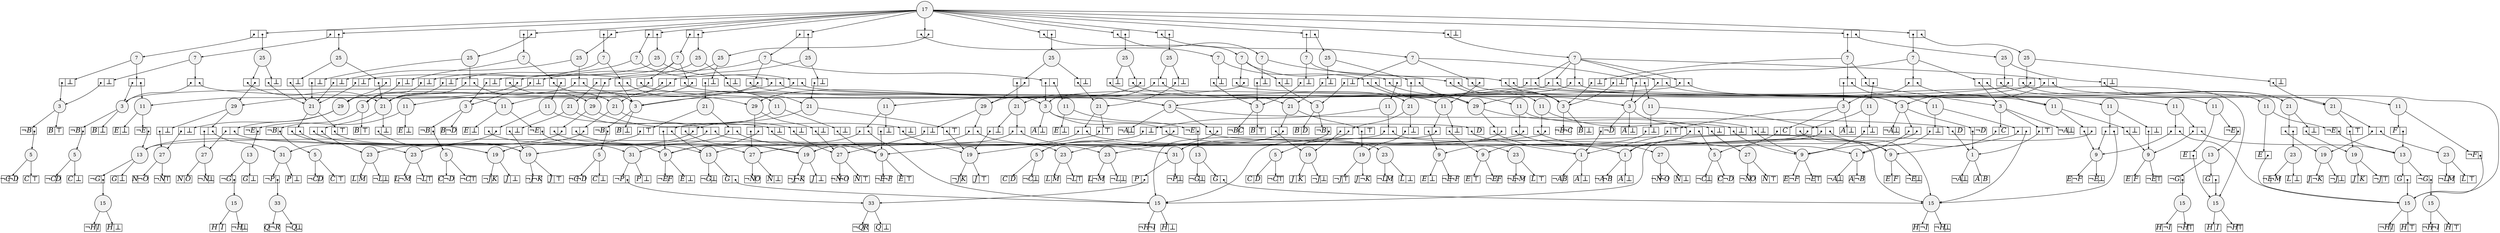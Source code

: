 
digraph sdd {

overlap=false

{rank=same; n148 n67 }
{rank=same; n149 n162 n74 }
{rank=same; n199 n197 n263 n650 n151 n298 }
{rank=same; n127 n73 n128 n150 n95 n649 }
{rank=same; n800 n663 n809 n399 n784 n410 n666 n798 n272 n416 n788 n870 n881 n280 }
{rank=same; n98 n48 n88 n111 n221 n90 n139 n52 }
{rank=same; n787 n279 n125 n130 n271 n100 n398 n109 n126 n407 n413 n134 }
{rank=same; n99 n47 n45 n93 n44 n79 n46 n133 }
{rank=same; n945 }
{rank=same; n242 n813 n891 n361 n257 n896 n240 n259 }
{rank=same; n307 n345 n694 n579 n892 n897 }
{rank=same; n355 n251 n349 n308 n592 n243 n588 n594 n254 n590 n246 n886 n580 n644 n641 n935 n884 n930 n904 n901 }
{rank=same; n182 n192 n184 n187 n193 n183 n201 n194 }
{rank=same; n691 n917 n643 n563 n916 n915 n944 n928 n914 n692 n645 n565 n918 n919 n559 }
{rank=same; n379 n391 n402 n371 n375 n394 n395 n374 }
{rank=same; n540 n542 n558 n452 n532 n444 n469 n526 n560 n525 n524 n541 n531 n449 }
{rank=same; n430 n431 n475 n476 }

n148 [label= "33",style=filled,fillcolor=gray95,shape=circle,height=.25,width=.25]; 
n148e0
      [label= "<L>Q|<R>&not;R",
      shape=record,
      fontsize=20,
      fontname="Times-Italic",
      fillcolor=white,
      style=filled,
      fixedsize=true,
      height=.30, 
      width=.65];

n148->n148e0 [arrowsize=.50];
n148e1
      [label= "<L>&not;Q|<R>&#8869;",
      shape=record,
      fontsize=20,
      fontname="Times-Italic",
      fillcolor=white,
      style=filled,
      fixedsize=true,
      height=.30, 
      width=.65];

n148->n148e1 [arrowsize=.50];
n67 [label= "33",style=filled,fillcolor=gray95,shape=circle,height=.25,width=.25]; 
n67e0
      [label= "<L>&not;Q|<R>R",
      shape=record,
      fontsize=20,
      fontname="Times-Italic",
      fillcolor=white,
      style=filled,
      fixedsize=true,
      height=.30, 
      width=.65];

n67->n67e0 [arrowsize=.50];
n67e1
      [label= "<L>Q|<R>&#8869;",
      shape=record,
      fontsize=20,
      fontname="Times-Italic",
      fillcolor=white,
      style=filled,
      fixedsize=true,
      height=.30, 
      width=.65];

n67->n67e1 [arrowsize=.50];
n149 [label= "31",style=filled,fillcolor=gray95,shape=circle,height=.25,width=.25]; 
n149e0
      [label= "<L>&not;P|<R>",
      shape=record,
      fontsize=20,
      fontname="Times-Italic",
      fillcolor=white,
      style=filled,
      fixedsize=true,
      height=.30, 
      width=.65];

n149->n149e0 [arrowsize=.50];
n149e0:R:c->n148 [arrowsize=.50,tailclip=false,arrowtail=dot,dir=both];
n149e1
      [label= "<L>P|<R>&#8869;",
      shape=record,
      fontsize=20,
      fontname="Times-Italic",
      fillcolor=white,
      style=filled,
      fixedsize=true,
      height=.30, 
      width=.65];

n149->n149e1 [arrowsize=.50];
n162 [label= "31",style=filled,fillcolor=gray95,shape=circle,height=.25,width=.25]; 
n162e0
      [label= "<L>&not;P|<R>",
      shape=record,
      fontsize=20,
      fontname="Times-Italic",
      fillcolor=white,
      style=filled,
      fixedsize=true,
      height=.30, 
      width=.65];

n162->n162e0 [arrowsize=.50];
n162e0:R:c->n67 [arrowsize=.50,tailclip=false,arrowtail=dot,dir=both];
n162e1
      [label= "<L>P|<R>&#8869;",
      shape=record,
      fontsize=20,
      fontname="Times-Italic",
      fillcolor=white,
      style=filled,
      fixedsize=true,
      height=.30, 
      width=.65];

n162->n162e1 [arrowsize=.50];
n74 [label= "31",style=filled,fillcolor=gray95,shape=circle,height=.25,width=.25]; 
n74e0
      [label= "<L>P|<R>",
      shape=record,
      fontsize=20,
      fontname="Times-Italic",
      fillcolor=white,
      style=filled,
      fixedsize=true,
      height=.30, 
      width=.65];

n74->n74e0 [arrowsize=.50];
n74e0:R:c->n67 [arrowsize=.50,tailclip=false,arrowtail=dot,dir=both];
n74e1
      [label= "<L>&not;P|<R>&#8869;",
      shape=record,
      fontsize=20,
      fontname="Times-Italic",
      fillcolor=white,
      style=filled,
      fixedsize=true,
      height=.30, 
      width=.65];

n74->n74e1 [arrowsize=.50];
n199 [label= "29",style=filled,fillcolor=gray95,shape=circle,height=.25,width=.25]; 
n199e0
      [label= "<L>|<R>",
      shape=record,
      fontsize=20,
      fontname="Times-Italic",
      fillcolor=white,
      style=filled,
      fixedsize=true,
      height=.30, 
      width=.65];

n199->n199e0 [arrowsize=.50];
n199e0:L:c->n95 [arrowsize=.50,tailclip=false,arrowtail=dot,dir=both];
n199e0:R:c->n74 [arrowsize=.50,tailclip=false,arrowtail=dot,dir=both];
n199e1
      [label= "<L>|<R>&#8869;",
      shape=record,
      fontsize=20,
      fontname="Times-Italic",
      fillcolor=white,
      style=filled,
      fixedsize=true,
      height=.30, 
      width=.65];

n199->n199e1 [arrowsize=.50];
n199e1:L:c->n150 [arrowsize=.50,tailclip=false,arrowtail=dot,dir=both];
n197 [label= "29",style=filled,fillcolor=gray95,shape=circle,height=.25,width=.25]; 
n197e0
      [label= "<L>|<R>",
      shape=record,
      fontsize=20,
      fontname="Times-Italic",
      fillcolor=white,
      style=filled,
      fixedsize=true,
      height=.30, 
      width=.65];

n197->n197e0 [arrowsize=.50];
n197e0:L:c->n95 [arrowsize=.50,tailclip=false,arrowtail=dot,dir=both];
n197e0:R:c->n162 [arrowsize=.50,tailclip=false,arrowtail=dot,dir=both];
n197e1
      [label= "<L>|<R>&#8869;",
      shape=record,
      fontsize=20,
      fontname="Times-Italic",
      fillcolor=white,
      style=filled,
      fixedsize=true,
      height=.30, 
      width=.65];

n197->n197e1 [arrowsize=.50];
n197e1:L:c->n150 [arrowsize=.50,tailclip=false,arrowtail=dot,dir=both];
n263 [label= "29",style=filled,fillcolor=gray95,shape=circle,height=.25,width=.25]; 
n263e0
      [label= "<L>|<R>",
      shape=record,
      fontsize=20,
      fontname="Times-Italic",
      fillcolor=white,
      style=filled,
      fixedsize=true,
      height=.30, 
      width=.65];

n263->n263e0 [arrowsize=.50];
n263e0:L:c->n127 [arrowsize=.50,tailclip=false,arrowtail=dot,dir=both];
n263e0:R:c->n149 [arrowsize=.50,tailclip=false,arrowtail=dot,dir=both];
n263e1
      [label= "<L>|<R>&#8869;",
      shape=record,
      fontsize=20,
      fontname="Times-Italic",
      fillcolor=white,
      style=filled,
      fixedsize=true,
      height=.30, 
      width=.65];

n263->n263e1 [arrowsize=.50];
n263e1:L:c->n128 [arrowsize=.50,tailclip=false,arrowtail=dot,dir=both];
n650 [label= "29",style=filled,fillcolor=gray95,shape=circle,height=.25,width=.25]; 
n650e0
      [label= "<L>|<R>",
      shape=record,
      fontsize=20,
      fontname="Times-Italic",
      fillcolor=white,
      style=filled,
      fixedsize=true,
      height=.30, 
      width=.65];

n650->n650e0 [arrowsize=.50];
n650e0:L:c->n73 [arrowsize=.50,tailclip=false,arrowtail=dot,dir=both];
n650e0:R:c->n74 [arrowsize=.50,tailclip=false,arrowtail=dot,dir=both];
n650e1
      [label= "<L>|<R>&#8869;",
      shape=record,
      fontsize=20,
      fontname="Times-Italic",
      fillcolor=white,
      style=filled,
      fixedsize=true,
      height=.30, 
      width=.65];

n650->n650e1 [arrowsize=.50];
n650e1:L:c->n649 [arrowsize=.50,tailclip=false,arrowtail=dot,dir=both];
n151 [label= "29",style=filled,fillcolor=gray95,shape=circle,height=.25,width=.25]; 
n151e0
      [label= "<L>|<R>",
      shape=record,
      fontsize=20,
      fontname="Times-Italic",
      fillcolor=white,
      style=filled,
      fixedsize=true,
      height=.30, 
      width=.65];

n151->n151e0 [arrowsize=.50];
n151e0:L:c->n95 [arrowsize=.50,tailclip=false,arrowtail=dot,dir=both];
n151e0:R:c->n149 [arrowsize=.50,tailclip=false,arrowtail=dot,dir=both];
n151e1
      [label= "<L>|<R>&#8869;",
      shape=record,
      fontsize=20,
      fontname="Times-Italic",
      fillcolor=white,
      style=filled,
      fixedsize=true,
      height=.30, 
      width=.65];

n151->n151e1 [arrowsize=.50];
n151e1:L:c->n150 [arrowsize=.50,tailclip=false,arrowtail=dot,dir=both];
n298 [label= "29",style=filled,fillcolor=gray95,shape=circle,height=.25,width=.25]; 
n298e0
      [label= "<L>|<R>",
      shape=record,
      fontsize=20,
      fontname="Times-Italic",
      fillcolor=white,
      style=filled,
      fixedsize=true,
      height=.30, 
      width=.65];

n298->n298e0 [arrowsize=.50];
n298e0:L:c->n127 [arrowsize=.50,tailclip=false,arrowtail=dot,dir=both];
n298e0:R:c->n162 [arrowsize=.50,tailclip=false,arrowtail=dot,dir=both];
n298e1
      [label= "<L>|<R>&#8869;",
      shape=record,
      fontsize=20,
      fontname="Times-Italic",
      fillcolor=white,
      style=filled,
      fixedsize=true,
      height=.30, 
      width=.65];

n298->n298e1 [arrowsize=.50];
n298e1:L:c->n128 [arrowsize=.50,tailclip=false,arrowtail=dot,dir=both];
n127 [label= "27",style=filled,fillcolor=gray95,shape=circle,height=.25,width=.25]; 
n127e0
      [label= "<L>N|<R>O",
      shape=record,
      fontsize=20,
      fontname="Times-Italic",
      fillcolor=white,
      style=filled,
      fixedsize=true,
      height=.30, 
      width=.65];

n127->n127e0 [arrowsize=.50];
n127e1
      [label= "<L>&not;N|<R>&#8869;",
      shape=record,
      fontsize=20,
      fontname="Times-Italic",
      fillcolor=white,
      style=filled,
      fixedsize=true,
      height=.30, 
      width=.65];

n127->n127e1 [arrowsize=.50];
n73 [label= "27",style=filled,fillcolor=gray95,shape=circle,height=.25,width=.25]; 
n73e0
      [label= "<L>&not;N|<R>&not;O",
      shape=record,
      fontsize=20,
      fontname="Times-Italic",
      fillcolor=white,
      style=filled,
      fixedsize=true,
      height=.30, 
      width=.65];

n73->n73e0 [arrowsize=.50];
n73e1
      [label= "<L>N|<R>&#8869;",
      shape=record,
      fontsize=20,
      fontname="Times-Italic",
      fillcolor=white,
      style=filled,
      fixedsize=true,
      height=.30, 
      width=.65];

n73->n73e1 [arrowsize=.50];
n128 [label= "27",style=filled,fillcolor=gray95,shape=circle,height=.25,width=.25]; 
n128e0
      [label= "<L>N|<R>&not;O",
      shape=record,
      fontsize=20,
      fontname="Times-Italic",
      fillcolor=white,
      style=filled,
      fixedsize=true,
      height=.30, 
      width=.65];

n128->n128e0 [arrowsize=.50];
n128e1
      [label= "<L>&not;N|<R>&#8868;",
      shape=record,
      fontsize=20,
      fontname="Times-Italic",
      fillcolor=white,
      style=filled,
      fixedsize=true,
      height=.30, 
      width=.65];

n128->n128e1 [arrowsize=.50];
n150 [label= "27",style=filled,fillcolor=gray95,shape=circle,height=.25,width=.25]; 
n150e0
      [label= "<L>&not;N|<R>&not;O",
      shape=record,
      fontsize=20,
      fontname="Times-Italic",
      fillcolor=white,
      style=filled,
      fixedsize=true,
      height=.30, 
      width=.65];

n150->n150e0 [arrowsize=.50];
n150e1
      [label= "<L>N|<R>&#8868;",
      shape=record,
      fontsize=20,
      fontname="Times-Italic",
      fillcolor=white,
      style=filled,
      fixedsize=true,
      height=.30, 
      width=.65];

n150->n150e1 [arrowsize=.50];
n95 [label= "27",style=filled,fillcolor=gray95,shape=circle,height=.25,width=.25]; 
n95e0
      [label= "<L>&not;N|<R>O",
      shape=record,
      fontsize=20,
      fontname="Times-Italic",
      fillcolor=white,
      style=filled,
      fixedsize=true,
      height=.30, 
      width=.65];

n95->n95e0 [arrowsize=.50];
n95e1
      [label= "<L>N|<R>&#8869;",
      shape=record,
      fontsize=20,
      fontname="Times-Italic",
      fillcolor=white,
      style=filled,
      fixedsize=true,
      height=.30, 
      width=.65];

n95->n95e1 [arrowsize=.50];
n649 [label= "27",style=filled,fillcolor=gray95,shape=circle,height=.25,width=.25]; 
n649e0
      [label= "<L>&not;N|<R>O",
      shape=record,
      fontsize=20,
      fontname="Times-Italic",
      fillcolor=white,
      style=filled,
      fixedsize=true,
      height=.30, 
      width=.65];

n649->n649e0 [arrowsize=.50];
n649e1
      [label= "<L>N|<R>&#8868;",
      shape=record,
      fontsize=20,
      fontname="Times-Italic",
      fillcolor=white,
      style=filled,
      fixedsize=true,
      height=.30, 
      width=.65];

n649->n649e1 [arrowsize=.50];
n800 [label= "25",style=filled,fillcolor=gray95,shape=circle,height=.25,width=.25]; 
n800e0
      [label= "<L>|<R>",
      shape=record,
      fontsize=20,
      fontname="Times-Italic",
      fillcolor=white,
      style=filled,
      fixedsize=true,
      height=.30, 
      width=.65];

n800->n800e0 [arrowsize=.50];
n800e0:L:c->n125 [arrowsize=.50,tailclip=false,arrowtail=dot,dir=both];
n800e0:R:c->n263 [arrowsize=.50,tailclip=false,arrowtail=dot,dir=both];
n800e1
      [label= "<L>|<R>&#8869;",
      shape=record,
      fontsize=20,
      fontname="Times-Italic",
      fillcolor=white,
      style=filled,
      fixedsize=true,
      height=.30, 
      width=.65];

n800->n800e1 [arrowsize=.50];
n800e1:L:c->n271 [arrowsize=.50,tailclip=false,arrowtail=dot,dir=both];
n663 [label= "25",style=filled,fillcolor=gray95,shape=circle,height=.25,width=.25]; 
n663e0
      [label= "<L>|<R>",
      shape=record,
      fontsize=20,
      fontname="Times-Italic",
      fillcolor=white,
      style=filled,
      fixedsize=true,
      height=.30, 
      width=.65];

n663->n663e0 [arrowsize=.50];
n663e0:L:c->n109 [arrowsize=.50,tailclip=false,arrowtail=dot,dir=both];
n663e0:R:c->n650 [arrowsize=.50,tailclip=false,arrowtail=dot,dir=both];
n663e1
      [label= "<L>|<R>&#8869;",
      shape=record,
      fontsize=20,
      fontname="Times-Italic",
      fillcolor=white,
      style=filled,
      fixedsize=true,
      height=.30, 
      width=.65];

n663->n663e1 [arrowsize=.50];
n663e1:L:c->n407 [arrowsize=.50,tailclip=false,arrowtail=dot,dir=both];
n809 [label= "25",style=filled,fillcolor=gray95,shape=circle,height=.25,width=.25]; 
n809e0
      [label= "<L>|<R>",
      shape=record,
      fontsize=20,
      fontname="Times-Italic",
      fillcolor=white,
      style=filled,
      fixedsize=true,
      height=.30, 
      width=.65];

n809->n809e0 [arrowsize=.50];
n809e0:L:c->n125 [arrowsize=.50,tailclip=false,arrowtail=dot,dir=both];
n809e0:R:c->n650 [arrowsize=.50,tailclip=false,arrowtail=dot,dir=both];
n809e1
      [label= "<L>|<R>&#8869;",
      shape=record,
      fontsize=20,
      fontname="Times-Italic",
      fillcolor=white,
      style=filled,
      fixedsize=true,
      height=.30, 
      width=.65];

n809->n809e1 [arrowsize=.50];
n809e1:L:c->n271 [arrowsize=.50,tailclip=false,arrowtail=dot,dir=both];
n399 [label= "25",style=filled,fillcolor=gray95,shape=circle,height=.25,width=.25]; 
n399e0
      [label= "<L>|<R>",
      shape=record,
      fontsize=20,
      fontname="Times-Italic",
      fillcolor=white,
      style=filled,
      fixedsize=true,
      height=.30, 
      width=.65];

n399->n399e0 [arrowsize=.50];
n399e0:L:c->n126 [arrowsize=.50,tailclip=false,arrowtail=dot,dir=both];
n399e0:R:c->n263 [arrowsize=.50,tailclip=false,arrowtail=dot,dir=both];
n399e1
      [label= "<L>|<R>&#8869;",
      shape=record,
      fontsize=20,
      fontname="Times-Italic",
      fillcolor=white,
      style=filled,
      fixedsize=true,
      height=.30, 
      width=.65];

n399->n399e1 [arrowsize=.50];
n399e1:L:c->n398 [arrowsize=.50,tailclip=false,arrowtail=dot,dir=both];
n784 [label= "25",style=filled,fillcolor=gray95,shape=circle,height=.25,width=.25]; 
n784e0
      [label= "<L>|<R>",
      shape=record,
      fontsize=20,
      fontname="Times-Italic",
      fillcolor=white,
      style=filled,
      fixedsize=true,
      height=.30, 
      width=.65];

n784->n784e0 [arrowsize=.50];
n784e0:L:c->n125 [arrowsize=.50,tailclip=false,arrowtail=dot,dir=both];
n784e0:R:c->n197 [arrowsize=.50,tailclip=false,arrowtail=dot,dir=both];
n784e1
      [label= "<L>|<R>&#8869;",
      shape=record,
      fontsize=20,
      fontname="Times-Italic",
      fillcolor=white,
      style=filled,
      fixedsize=true,
      height=.30, 
      width=.65];

n784->n784e1 [arrowsize=.50];
n784e1:L:c->n271 [arrowsize=.50,tailclip=false,arrowtail=dot,dir=both];
n410 [label= "25",style=filled,fillcolor=gray95,shape=circle,height=.25,width=.25]; 
n410e0
      [label= "<L>|<R>",
      shape=record,
      fontsize=20,
      fontname="Times-Italic",
      fillcolor=white,
      style=filled,
      fixedsize=true,
      height=.30, 
      width=.65];

n410->n410e0 [arrowsize=.50];
n410e0:L:c->n109 [arrowsize=.50,tailclip=false,arrowtail=dot,dir=both];
n410e0:R:c->n199 [arrowsize=.50,tailclip=false,arrowtail=dot,dir=both];
n410e1
      [label= "<L>|<R>&#8869;",
      shape=record,
      fontsize=20,
      fontname="Times-Italic",
      fillcolor=white,
      style=filled,
      fixedsize=true,
      height=.30, 
      width=.65];

n410->n410e1 [arrowsize=.50];
n410e1:L:c->n407 [arrowsize=.50,tailclip=false,arrowtail=dot,dir=both];
n666 [label= "25",style=filled,fillcolor=gray95,shape=circle,height=.25,width=.25]; 
n666e0
      [label= "<L>|<R>",
      shape=record,
      fontsize=20,
      fontname="Times-Italic",
      fillcolor=white,
      style=filled,
      fixedsize=true,
      height=.30, 
      width=.65];

n666->n666e0 [arrowsize=.50];
n666e0:L:c->n100 [arrowsize=.50,tailclip=false,arrowtail=dot,dir=both];
n666e0:R:c->n650 [arrowsize=.50,tailclip=false,arrowtail=dot,dir=both];
n666e1
      [label= "<L>|<R>&#8869;",
      shape=record,
      fontsize=20,
      fontname="Times-Italic",
      fillcolor=white,
      style=filled,
      fixedsize=true,
      height=.30, 
      width=.65];

n666->n666e1 [arrowsize=.50];
n666e1:L:c->n413 [arrowsize=.50,tailclip=false,arrowtail=dot,dir=both];
n798 [label= "25",style=filled,fillcolor=gray95,shape=circle,height=.25,width=.25]; 
n798e0
      [label= "<L>|<R>",
      shape=record,
      fontsize=20,
      fontname="Times-Italic",
      fillcolor=white,
      style=filled,
      fixedsize=true,
      height=.30, 
      width=.65];

n798->n798e0 [arrowsize=.50];
n798e0:L:c->n134 [arrowsize=.50,tailclip=false,arrowtail=dot,dir=both];
n798e0:R:c->n650 [arrowsize=.50,tailclip=false,arrowtail=dot,dir=both];
n798e1
      [label= "<L>|<R>&#8869;",
      shape=record,
      fontsize=20,
      fontname="Times-Italic",
      fillcolor=white,
      style=filled,
      fixedsize=true,
      height=.30, 
      width=.65];

n798->n798e1 [arrowsize=.50];
n798e1:L:c->n787 [arrowsize=.50,tailclip=false,arrowtail=dot,dir=both];
n272 [label= "25",style=filled,fillcolor=gray95,shape=circle,height=.25,width=.25]; 
n272e0
      [label= "<L>|<R>",
      shape=record,
      fontsize=20,
      fontname="Times-Italic",
      fillcolor=white,
      style=filled,
      fixedsize=true,
      height=.30, 
      width=.65];

n272->n272e0 [arrowsize=.50];
n272e0:L:c->n125 [arrowsize=.50,tailclip=false,arrowtail=dot,dir=both];
n272e0:R:c->n151 [arrowsize=.50,tailclip=false,arrowtail=dot,dir=both];
n272e1
      [label= "<L>|<R>&#8869;",
      shape=record,
      fontsize=20,
      fontname="Times-Italic",
      fillcolor=white,
      style=filled,
      fixedsize=true,
      height=.30, 
      width=.65];

n272->n272e1 [arrowsize=.50];
n272e1:L:c->n271 [arrowsize=.50,tailclip=false,arrowtail=dot,dir=both];
n416 [label= "25",style=filled,fillcolor=gray95,shape=circle,height=.25,width=.25]; 
n416e0
      [label= "<L>|<R>",
      shape=record,
      fontsize=20,
      fontname="Times-Italic",
      fillcolor=white,
      style=filled,
      fixedsize=true,
      height=.30, 
      width=.65];

n416->n416e0 [arrowsize=.50];
n416e0:L:c->n100 [arrowsize=.50,tailclip=false,arrowtail=dot,dir=both];
n416e0:R:c->n199 [arrowsize=.50,tailclip=false,arrowtail=dot,dir=both];
n416e1
      [label= "<L>|<R>&#8869;",
      shape=record,
      fontsize=20,
      fontname="Times-Italic",
      fillcolor=white,
      style=filled,
      fixedsize=true,
      height=.30, 
      width=.65];

n416->n416e1 [arrowsize=.50];
n416e1:L:c->n413 [arrowsize=.50,tailclip=false,arrowtail=dot,dir=both];
n788 [label= "25",style=filled,fillcolor=gray95,shape=circle,height=.25,width=.25]; 
n788e0
      [label= "<L>|<R>",
      shape=record,
      fontsize=20,
      fontname="Times-Italic",
      fillcolor=white,
      style=filled,
      fixedsize=true,
      height=.30, 
      width=.65];

n788->n788e0 [arrowsize=.50];
n788e0:L:c->n134 [arrowsize=.50,tailclip=false,arrowtail=dot,dir=both];
n788e0:R:c->n197 [arrowsize=.50,tailclip=false,arrowtail=dot,dir=both];
n788e1
      [label= "<L>|<R>&#8869;",
      shape=record,
      fontsize=20,
      fontname="Times-Italic",
      fillcolor=white,
      style=filled,
      fixedsize=true,
      height=.30, 
      width=.65];

n788->n788e1 [arrowsize=.50];
n788e1:L:c->n787 [arrowsize=.50,tailclip=false,arrowtail=dot,dir=both];
n870 [label= "25",style=filled,fillcolor=gray95,shape=circle,height=.25,width=.25]; 
n870e0
      [label= "<L>|<R>",
      shape=record,
      fontsize=20,
      fontname="Times-Italic",
      fillcolor=white,
      style=filled,
      fixedsize=true,
      height=.30, 
      width=.65];

n870->n870e0 [arrowsize=.50];
n870e0:L:c->n126 [arrowsize=.50,tailclip=false,arrowtail=dot,dir=both];
n870e0:R:c->n298 [arrowsize=.50,tailclip=false,arrowtail=dot,dir=both];
n870e1
      [label= "<L>|<R>&#8869;",
      shape=record,
      fontsize=20,
      fontname="Times-Italic",
      fillcolor=white,
      style=filled,
      fixedsize=true,
      height=.30, 
      width=.65];

n870->n870e1 [arrowsize=.50];
n870e1:L:c->n398 [arrowsize=.50,tailclip=false,arrowtail=dot,dir=both];
n881 [label= "25",style=filled,fillcolor=gray95,shape=circle,height=.25,width=.25]; 
n881e0
      [label= "<L>|<R>",
      shape=record,
      fontsize=20,
      fontname="Times-Italic",
      fillcolor=white,
      style=filled,
      fixedsize=true,
      height=.30, 
      width=.65];

n881->n881e0 [arrowsize=.50];
n881e0:L:c->n125 [arrowsize=.50,tailclip=false,arrowtail=dot,dir=both];
n881e0:R:c->n298 [arrowsize=.50,tailclip=false,arrowtail=dot,dir=both];
n881e1
      [label= "<L>|<R>&#8869;",
      shape=record,
      fontsize=20,
      fontname="Times-Italic",
      fillcolor=white,
      style=filled,
      fixedsize=true,
      height=.30, 
      width=.65];

n881->n881e1 [arrowsize=.50];
n881e1:L:c->n271 [arrowsize=.50,tailclip=false,arrowtail=dot,dir=both];
n280 [label= "25",style=filled,fillcolor=gray95,shape=circle,height=.25,width=.25]; 
n280e0
      [label= "<L>|<R>",
      shape=record,
      fontsize=20,
      fontname="Times-Italic",
      fillcolor=white,
      style=filled,
      fixedsize=true,
      height=.30, 
      width=.65];

n280->n280e0 [arrowsize=.50];
n280e0:L:c->n130 [arrowsize=.50,tailclip=false,arrowtail=dot,dir=both];
n280e0:R:c->n151 [arrowsize=.50,tailclip=false,arrowtail=dot,dir=both];
n280e1
      [label= "<L>|<R>&#8869;",
      shape=record,
      fontsize=20,
      fontname="Times-Italic",
      fillcolor=white,
      style=filled,
      fixedsize=true,
      height=.30, 
      width=.65];

n280->n280e1 [arrowsize=.50];
n280e1:L:c->n279 [arrowsize=.50,tailclip=false,arrowtail=dot,dir=both];
n98 [label= "23",style=filled,fillcolor=gray95,shape=circle,height=.25,width=.25]; 
n98e0
      [label= "<L>&not;L|<R>&not;M",
      shape=record,
      fontsize=20,
      fontname="Times-Italic",
      fillcolor=white,
      style=filled,
      fixedsize=true,
      height=.30, 
      width=.65];

n98->n98e0 [arrowsize=.50];
n98e1
      [label= "<L>L|<R>&#8869;",
      shape=record,
      fontsize=20,
      fontname="Times-Italic",
      fillcolor=white,
      style=filled,
      fixedsize=true,
      height=.30, 
      width=.65];

n98->n98e1 [arrowsize=.50];
n48 [label= "23",style=filled,fillcolor=gray95,shape=circle,height=.25,width=.25]; 
n48e0
      [label= "<L>L|<R>&not;M",
      shape=record,
      fontsize=20,
      fontname="Times-Italic",
      fillcolor=white,
      style=filled,
      fixedsize=true,
      height=.30, 
      width=.65];

n48->n48e0 [arrowsize=.50];
n48e1
      [label= "<L>&not;L|<R>&#8869;",
      shape=record,
      fontsize=20,
      fontname="Times-Italic",
      fillcolor=white,
      style=filled,
      fixedsize=true,
      height=.30, 
      width=.65];

n48->n48e1 [arrowsize=.50];
n88 [label= "23",style=filled,fillcolor=gray95,shape=circle,height=.25,width=.25]; 
n88e0
      [label= "<L>L|<R>M",
      shape=record,
      fontsize=20,
      fontname="Times-Italic",
      fillcolor=white,
      style=filled,
      fixedsize=true,
      height=.30, 
      width=.65];

n88->n88e0 [arrowsize=.50];
n88e1
      [label= "<L>&not;L|<R>&#8869;",
      shape=record,
      fontsize=20,
      fontname="Times-Italic",
      fillcolor=white,
      style=filled,
      fixedsize=true,
      height=.30, 
      width=.65];

n88->n88e1 [arrowsize=.50];
n111 [label= "23",style=filled,fillcolor=gray95,shape=circle,height=.25,width=.25]; 
n111e0
      [label= "<L>L|<R>&not;M",
      shape=record,
      fontsize=20,
      fontname="Times-Italic",
      fillcolor=white,
      style=filled,
      fixedsize=true,
      height=.30, 
      width=.65];

n111->n111e0 [arrowsize=.50];
n111e1
      [label= "<L>&not;L|<R>&#8868;",
      shape=record,
      fontsize=20,
      fontname="Times-Italic",
      fillcolor=white,
      style=filled,
      fixedsize=true,
      height=.30, 
      width=.65];

n111->n111e1 [arrowsize=.50];
n221 [label= "23",style=filled,fillcolor=gray95,shape=circle,height=.25,width=.25]; 
n221e0
      [label= "<L>&not;L|<R>&not;M",
      shape=record,
      fontsize=20,
      fontname="Times-Italic",
      fillcolor=white,
      style=filled,
      fixedsize=true,
      height=.30, 
      width=.65];

n221->n221e0 [arrowsize=.50];
n221e1
      [label= "<L>L|<R>&#8868;",
      shape=record,
      fontsize=20,
      fontname="Times-Italic",
      fillcolor=white,
      style=filled,
      fixedsize=true,
      height=.30, 
      width=.65];

n221->n221e1 [arrowsize=.50];
n90 [label= "23",style=filled,fillcolor=gray95,shape=circle,height=.25,width=.25]; 
n90e0
      [label= "<L>&not;L|<R>M",
      shape=record,
      fontsize=20,
      fontname="Times-Italic",
      fillcolor=white,
      style=filled,
      fixedsize=true,
      height=.30, 
      width=.65];

n90->n90e0 [arrowsize=.50];
n90e1
      [label= "<L>L|<R>&#8869;",
      shape=record,
      fontsize=20,
      fontname="Times-Italic",
      fillcolor=white,
      style=filled,
      fixedsize=true,
      height=.30, 
      width=.65];

n90->n90e1 [arrowsize=.50];
n139 [label= "23",style=filled,fillcolor=gray95,shape=circle,height=.25,width=.25]; 
n139e0
      [label= "<L>&not;L|<R>M",
      shape=record,
      fontsize=20,
      fontname="Times-Italic",
      fillcolor=white,
      style=filled,
      fixedsize=true,
      height=.30, 
      width=.65];

n139->n139e0 [arrowsize=.50];
n139e1
      [label= "<L>L|<R>&#8868;",
      shape=record,
      fontsize=20,
      fontname="Times-Italic",
      fillcolor=white,
      style=filled,
      fixedsize=true,
      height=.30, 
      width=.65];

n139->n139e1 [arrowsize=.50];
n52 [label= "23",style=filled,fillcolor=gray95,shape=circle,height=.25,width=.25]; 
n52e0
      [label= "<L>L|<R>M",
      shape=record,
      fontsize=20,
      fontname="Times-Italic",
      fillcolor=white,
      style=filled,
      fixedsize=true,
      height=.30, 
      width=.65];

n52->n52e0 [arrowsize=.50];
n52e1
      [label= "<L>&not;L|<R>&#8868;",
      shape=record,
      fontsize=20,
      fontname="Times-Italic",
      fillcolor=white,
      style=filled,
      fixedsize=true,
      height=.30, 
      width=.65];

n52->n52e1 [arrowsize=.50];
n787 [label= "21",style=filled,fillcolor=gray95,shape=circle,height=.25,width=.25]; 
n787e0
      [label= "<L>|<R>",
      shape=record,
      fontsize=20,
      fontname="Times-Italic",
      fillcolor=white,
      style=filled,
      fixedsize=true,
      height=.30, 
      width=.65];

n787->n787e0 [arrowsize=.50];
n787e0:L:c->n47 [arrowsize=.50,tailclip=false,arrowtail=dot,dir=both];
n787e0:R:c->n52 [arrowsize=.50,tailclip=false,arrowtail=dot,dir=both];
n787e1
      [label= "<L>|<R>&#8868;",
      shape=record,
      fontsize=20,
      fontname="Times-Italic",
      fillcolor=white,
      style=filled,
      fixedsize=true,
      height=.30, 
      width=.65];

n787->n787e1 [arrowsize=.50];
n787e1:L:c->n133 [arrowsize=.50,tailclip=false,arrowtail=dot,dir=both];
n279 [label= "21",style=filled,fillcolor=gray95,shape=circle,height=.25,width=.25]; 
n279e0
      [label= "<L>|<R>",
      shape=record,
      fontsize=20,
      fontname="Times-Italic",
      fillcolor=white,
      style=filled,
      fixedsize=true,
      height=.30, 
      width=.65];

n279->n279e0 [arrowsize=.50];
n279e0:L:c->n46 [arrowsize=.50,tailclip=false,arrowtail=dot,dir=both];
n279e0:R:c->n52 [arrowsize=.50,tailclip=false,arrowtail=dot,dir=both];
n279e1
      [label= "<L>|<R>&#8868;",
      shape=record,
      fontsize=20,
      fontname="Times-Italic",
      fillcolor=white,
      style=filled,
      fixedsize=true,
      height=.30, 
      width=.65];

n279->n279e1 [arrowsize=.50];
n279e1:L:c->n79 [arrowsize=.50,tailclip=false,arrowtail=dot,dir=both];
n125 [label= "21",style=filled,fillcolor=gray95,shape=circle,height=.25,width=.25]; 
n125e0
      [label= "<L>|<R>",
      shape=record,
      fontsize=20,
      fontname="Times-Italic",
      fillcolor=white,
      style=filled,
      fixedsize=true,
      height=.30, 
      width=.65];

n125->n125e0 [arrowsize=.50];
n125e0:L:c->n46 [arrowsize=.50,tailclip=false,arrowtail=dot,dir=both];
n125e0:R:c->n88 [arrowsize=.50,tailclip=false,arrowtail=dot,dir=both];
n125e1
      [label= "<L>|<R>&#8869;",
      shape=record,
      fontsize=20,
      fontname="Times-Italic",
      fillcolor=white,
      style=filled,
      fixedsize=true,
      height=.30, 
      width=.65];

n125->n125e1 [arrowsize=.50];
n125e1:L:c->n79 [arrowsize=.50,tailclip=false,arrowtail=dot,dir=both];
n130 [label= "21",style=filled,fillcolor=gray95,shape=circle,height=.25,width=.25]; 
n130e0
      [label= "<L>|<R>",
      shape=record,
      fontsize=20,
      fontname="Times-Italic",
      fillcolor=white,
      style=filled,
      fixedsize=true,
      height=.30, 
      width=.65];

n130->n130e0 [arrowsize=.50];
n130e0:L:c->n46 [arrowsize=.50,tailclip=false,arrowtail=dot,dir=both];
n130e0:R:c->n48 [arrowsize=.50,tailclip=false,arrowtail=dot,dir=both];
n130e1
      [label= "<L>|<R>&#8869;",
      shape=record,
      fontsize=20,
      fontname="Times-Italic",
      fillcolor=white,
      style=filled,
      fixedsize=true,
      height=.30, 
      width=.65];

n130->n130e1 [arrowsize=.50];
n130e1:L:c->n79 [arrowsize=.50,tailclip=false,arrowtail=dot,dir=both];
n271 [label= "21",style=filled,fillcolor=gray95,shape=circle,height=.25,width=.25]; 
n271e0
      [label= "<L>|<R>",
      shape=record,
      fontsize=20,
      fontname="Times-Italic",
      fillcolor=white,
      style=filled,
      fixedsize=true,
      height=.30, 
      width=.65];

n271->n271e0 [arrowsize=.50];
n271e0:L:c->n46 [arrowsize=.50,tailclip=false,arrowtail=dot,dir=both];
n271e0:R:c->n111 [arrowsize=.50,tailclip=false,arrowtail=dot,dir=both];
n271e1
      [label= "<L>|<R>&#8868;",
      shape=record,
      fontsize=20,
      fontname="Times-Italic",
      fillcolor=white,
      style=filled,
      fixedsize=true,
      height=.30, 
      width=.65];

n271->n271e1 [arrowsize=.50];
n271e1:L:c->n79 [arrowsize=.50,tailclip=false,arrowtail=dot,dir=both];
n100 [label= "21",style=filled,fillcolor=gray95,shape=circle,height=.25,width=.25]; 
n100e0
      [label= "<L>|<R>",
      shape=record,
      fontsize=20,
      fontname="Times-Italic",
      fillcolor=white,
      style=filled,
      fixedsize=true,
      height=.30, 
      width=.65];

n100->n100e0 [arrowsize=.50];
n100e0:L:c->n45 [arrowsize=.50,tailclip=false,arrowtail=dot,dir=both];
n100e0:R:c->n98 [arrowsize=.50,tailclip=false,arrowtail=dot,dir=both];
n100e1
      [label= "<L>|<R>&#8869;",
      shape=record,
      fontsize=20,
      fontname="Times-Italic",
      fillcolor=white,
      style=filled,
      fixedsize=true,
      height=.30, 
      width=.65];

n100->n100e1 [arrowsize=.50];
n100e1:L:c->n99 [arrowsize=.50,tailclip=false,arrowtail=dot,dir=both];
n398 [label= "21",style=filled,fillcolor=gray95,shape=circle,height=.25,width=.25]; 
n398e0
      [label= "<L>|<R>",
      shape=record,
      fontsize=20,
      fontname="Times-Italic",
      fillcolor=white,
      style=filled,
      fixedsize=true,
      height=.30, 
      width=.65];

n398->n398e0 [arrowsize=.50];
n398e0:L:c->n44 [arrowsize=.50,tailclip=false,arrowtail=dot,dir=both];
n398e0:R:c->n111 [arrowsize=.50,tailclip=false,arrowtail=dot,dir=both];
n398e1
      [label= "<L>|<R>&#8868;",
      shape=record,
      fontsize=20,
      fontname="Times-Italic",
      fillcolor=white,
      style=filled,
      fixedsize=true,
      height=.30, 
      width=.65];

n398->n398e1 [arrowsize=.50];
n398e1:L:c->n93 [arrowsize=.50,tailclip=false,arrowtail=dot,dir=both];
n109 [label= "21",style=filled,fillcolor=gray95,shape=circle,height=.25,width=.25]; 
n109e0
      [label= "<L>|<R>",
      shape=record,
      fontsize=20,
      fontname="Times-Italic",
      fillcolor=white,
      style=filled,
      fixedsize=true,
      height=.30, 
      width=.65];

n109->n109e0 [arrowsize=.50];
n109e0:L:c->n44 [arrowsize=.50,tailclip=false,arrowtail=dot,dir=both];
n109e0:R:c->n90 [arrowsize=.50,tailclip=false,arrowtail=dot,dir=both];
n109e1
      [label= "<L>|<R>&#8869;",
      shape=record,
      fontsize=20,
      fontname="Times-Italic",
      fillcolor=white,
      style=filled,
      fixedsize=true,
      height=.30, 
      width=.65];

n109->n109e1 [arrowsize=.50];
n109e1:L:c->n93 [arrowsize=.50,tailclip=false,arrowtail=dot,dir=both];
n126 [label= "21",style=filled,fillcolor=gray95,shape=circle,height=.25,width=.25]; 
n126e0
      [label= "<L>|<R>",
      shape=record,
      fontsize=20,
      fontname="Times-Italic",
      fillcolor=white,
      style=filled,
      fixedsize=true,
      height=.30, 
      width=.65];

n126->n126e0 [arrowsize=.50];
n126e0:L:c->n44 [arrowsize=.50,tailclip=false,arrowtail=dot,dir=both];
n126e0:R:c->n88 [arrowsize=.50,tailclip=false,arrowtail=dot,dir=both];
n126e1
      [label= "<L>|<R>&#8869;",
      shape=record,
      fontsize=20,
      fontname="Times-Italic",
      fillcolor=white,
      style=filled,
      fixedsize=true,
      height=.30, 
      width=.65];

n126->n126e1 [arrowsize=.50];
n126e1:L:c->n93 [arrowsize=.50,tailclip=false,arrowtail=dot,dir=both];
n407 [label= "21",style=filled,fillcolor=gray95,shape=circle,height=.25,width=.25]; 
n407e0
      [label= "<L>|<R>",
      shape=record,
      fontsize=20,
      fontname="Times-Italic",
      fillcolor=white,
      style=filled,
      fixedsize=true,
      height=.30, 
      width=.65];

n407->n407e0 [arrowsize=.50];
n407e0:L:c->n44 [arrowsize=.50,tailclip=false,arrowtail=dot,dir=both];
n407e0:R:c->n221 [arrowsize=.50,tailclip=false,arrowtail=dot,dir=both];
n407e1
      [label= "<L>|<R>&#8868;",
      shape=record,
      fontsize=20,
      fontname="Times-Italic",
      fillcolor=white,
      style=filled,
      fixedsize=true,
      height=.30, 
      width=.65];

n407->n407e1 [arrowsize=.50];
n407e1:L:c->n93 [arrowsize=.50,tailclip=false,arrowtail=dot,dir=both];
n413 [label= "21",style=filled,fillcolor=gray95,shape=circle,height=.25,width=.25]; 
n413e0
      [label= "<L>|<R>",
      shape=record,
      fontsize=20,
      fontname="Times-Italic",
      fillcolor=white,
      style=filled,
      fixedsize=true,
      height=.30, 
      width=.65];

n413->n413e0 [arrowsize=.50];
n413e0:L:c->n45 [arrowsize=.50,tailclip=false,arrowtail=dot,dir=both];
n413e0:R:c->n139 [arrowsize=.50,tailclip=false,arrowtail=dot,dir=both];
n413e1
      [label= "<L>|<R>&#8868;",
      shape=record,
      fontsize=20,
      fontname="Times-Italic",
      fillcolor=white,
      style=filled,
      fixedsize=true,
      height=.30, 
      width=.65];

n413->n413e1 [arrowsize=.50];
n413e1:L:c->n99 [arrowsize=.50,tailclip=false,arrowtail=dot,dir=both];
n134 [label= "21",style=filled,fillcolor=gray95,shape=circle,height=.25,width=.25]; 
n134e0
      [label= "<L>|<R>",
      shape=record,
      fontsize=20,
      fontname="Times-Italic",
      fillcolor=white,
      style=filled,
      fixedsize=true,
      height=.30, 
      width=.65];

n134->n134e0 [arrowsize=.50];
n134e0:L:c->n47 [arrowsize=.50,tailclip=false,arrowtail=dot,dir=both];
n134e0:R:c->n48 [arrowsize=.50,tailclip=false,arrowtail=dot,dir=both];
n134e1
      [label= "<L>|<R>&#8869;",
      shape=record,
      fontsize=20,
      fontname="Times-Italic",
      fillcolor=white,
      style=filled,
      fixedsize=true,
      height=.30, 
      width=.65];

n134->n134e1 [arrowsize=.50];
n134e1:L:c->n133 [arrowsize=.50,tailclip=false,arrowtail=dot,dir=both];
n99 [label= "19",style=filled,fillcolor=gray95,shape=circle,height=.25,width=.25]; 
n99e0
      [label= "<L>J|<R>K",
      shape=record,
      fontsize=20,
      fontname="Times-Italic",
      fillcolor=white,
      style=filled,
      fixedsize=true,
      height=.30, 
      width=.65];

n99->n99e0 [arrowsize=.50];
n99e1
      [label= "<L>&not;J|<R>&#8868;",
      shape=record,
      fontsize=20,
      fontname="Times-Italic",
      fillcolor=white,
      style=filled,
      fixedsize=true,
      height=.30, 
      width=.65];

n99->n99e1 [arrowsize=.50];
n47 [label= "19",style=filled,fillcolor=gray95,shape=circle,height=.25,width=.25]; 
n47e0
      [label= "<L>J|<R>K",
      shape=record,
      fontsize=20,
      fontname="Times-Italic",
      fillcolor=white,
      style=filled,
      fixedsize=true,
      height=.30, 
      width=.65];

n47->n47e0 [arrowsize=.50];
n47e1
      [label= "<L>&not;J|<R>&#8869;",
      shape=record,
      fontsize=20,
      fontname="Times-Italic",
      fillcolor=white,
      style=filled,
      fixedsize=true,
      height=.30, 
      width=.65];

n47->n47e1 [arrowsize=.50];
n45 [label= "19",style=filled,fillcolor=gray95,shape=circle,height=.25,width=.25]; 
n45e0
      [label= "<L>J|<R>&not;K",
      shape=record,
      fontsize=20,
      fontname="Times-Italic",
      fillcolor=white,
      style=filled,
      fixedsize=true,
      height=.30, 
      width=.65];

n45->n45e0 [arrowsize=.50];
n45e1
      [label= "<L>&not;J|<R>&#8869;",
      shape=record,
      fontsize=20,
      fontname="Times-Italic",
      fillcolor=white,
      style=filled,
      fixedsize=true,
      height=.30, 
      width=.65];

n45->n45e1 [arrowsize=.50];
n93 [label= "19",style=filled,fillcolor=gray95,shape=circle,height=.25,width=.25]; 
n93e0
      [label= "<L>&not;J|<R>K",
      shape=record,
      fontsize=20,
      fontname="Times-Italic",
      fillcolor=white,
      style=filled,
      fixedsize=true,
      height=.30, 
      width=.65];

n93->n93e0 [arrowsize=.50];
n93e1
      [label= "<L>J|<R>&#8868;",
      shape=record,
      fontsize=20,
      fontname="Times-Italic",
      fillcolor=white,
      style=filled,
      fixedsize=true,
      height=.30, 
      width=.65];

n93->n93e1 [arrowsize=.50];
n44 [label= "19",style=filled,fillcolor=gray95,shape=circle,height=.25,width=.25]; 
n44e0
      [label= "<L>&not;J|<R>&not;K",
      shape=record,
      fontsize=20,
      fontname="Times-Italic",
      fillcolor=white,
      style=filled,
      fixedsize=true,
      height=.30, 
      width=.65];

n44->n44e0 [arrowsize=.50];
n44e1
      [label= "<L>J|<R>&#8869;",
      shape=record,
      fontsize=20,
      fontname="Times-Italic",
      fillcolor=white,
      style=filled,
      fixedsize=true,
      height=.30, 
      width=.65];

n44->n44e1 [arrowsize=.50];
n79 [label= "19",style=filled,fillcolor=gray95,shape=circle,height=.25,width=.25]; 
n79e0
      [label= "<L>&not;J|<R>&not;K",
      shape=record,
      fontsize=20,
      fontname="Times-Italic",
      fillcolor=white,
      style=filled,
      fixedsize=true,
      height=.30, 
      width=.65];

n79->n79e0 [arrowsize=.50];
n79e1
      [label= "<L>J|<R>&#8868;",
      shape=record,
      fontsize=20,
      fontname="Times-Italic",
      fillcolor=white,
      style=filled,
      fixedsize=true,
      height=.30, 
      width=.65];

n79->n79e1 [arrowsize=.50];
n46 [label= "19",style=filled,fillcolor=gray95,shape=circle,height=.25,width=.25]; 
n46e0
      [label= "<L>&not;J|<R>K",
      shape=record,
      fontsize=20,
      fontname="Times-Italic",
      fillcolor=white,
      style=filled,
      fixedsize=true,
      height=.30, 
      width=.65];

n46->n46e0 [arrowsize=.50];
n46e1
      [label= "<L>J|<R>&#8869;",
      shape=record,
      fontsize=20,
      fontname="Times-Italic",
      fillcolor=white,
      style=filled,
      fixedsize=true,
      height=.30, 
      width=.65];

n46->n46e1 [arrowsize=.50];
n133 [label= "19",style=filled,fillcolor=gray95,shape=circle,height=.25,width=.25]; 
n133e0
      [label= "<L>J|<R>&not;K",
      shape=record,
      fontsize=20,
      fontname="Times-Italic",
      fillcolor=white,
      style=filled,
      fixedsize=true,
      height=.30, 
      width=.65];

n133->n133e0 [arrowsize=.50];
n133e1
      [label= "<L>&not;J|<R>&#8868;",
      shape=record,
      fontsize=20,
      fontname="Times-Italic",
      fillcolor=white,
      style=filled,
      fixedsize=true,
      height=.30, 
      width=.65];

n133->n133e1 [arrowsize=.50];
n945 [label= "17",style=filled,fillcolor=gray95,shape=circle,height=.25,width=.25]; 
n945e0
      [label= "<L>|<R>",
      shape=record,
      fontsize=20,
      fontname="Times-Italic",
      fillcolor=white,
      style=filled,
      fixedsize=true,
      height=.30, 
      width=.65];

n945->n945e0 [arrowsize=.50];
n945e0:L:c->n928 [arrowsize=.50,tailclip=false,arrowtail=dot,dir=both];
n945e0:R:c->n881 [arrowsize=.50,tailclip=false,arrowtail=dot,dir=both];
n945e1
      [label= "<L>|<R>",
      shape=record,
      fontsize=20,
      fontname="Times-Italic",
      fillcolor=white,
      style=filled,
      fixedsize=true,
      height=.30, 
      width=.65];

n945->n945e1 [arrowsize=.50];
n945e1:L:c->n919 [arrowsize=.50,tailclip=false,arrowtail=dot,dir=both];
n945e1:R:c->n870 [arrowsize=.50,tailclip=false,arrowtail=dot,dir=both];
n945e2
      [label= "<L>|<R>",
      shape=record,
      fontsize=20,
      fontname="Times-Italic",
      fillcolor=white,
      style=filled,
      fixedsize=true,
      height=.30, 
      width=.65];

n945->n945e2 [arrowsize=.50];
n945e2:L:c->n563 [arrowsize=.50,tailclip=false,arrowtail=dot,dir=both];
n945e2:R:c->n809 [arrowsize=.50,tailclip=false,arrowtail=dot,dir=both];
n945e3
      [label= "<L>|<R>",
      shape=record,
      fontsize=20,
      fontname="Times-Italic",
      fillcolor=white,
      style=filled,
      fixedsize=true,
      height=.30, 
      width=.65];

n945->n945e3 [arrowsize=.50];
n945e3:L:c->n559 [arrowsize=.50,tailclip=false,arrowtail=dot,dir=both];
n945e3:R:c->n800 [arrowsize=.50,tailclip=false,arrowtail=dot,dir=both];
n945e4
      [label= "<L>|<R>",
      shape=record,
      fontsize=20,
      fontname="Times-Italic",
      fillcolor=white,
      style=filled,
      fixedsize=true,
      height=.30, 
      width=.65];

n945->n945e4 [arrowsize=.50];
n945e4:L:c->n565 [arrowsize=.50,tailclip=false,arrowtail=dot,dir=both];
n945e4:R:c->n798 [arrowsize=.50,tailclip=false,arrowtail=dot,dir=both];
n945e5
      [label= "<L>|<R>",
      shape=record,
      fontsize=20,
      fontname="Times-Italic",
      fillcolor=white,
      style=filled,
      fixedsize=true,
      height=.30, 
      width=.65];

n945->n945e5 [arrowsize=.50];
n945e5:L:c->n692 [arrowsize=.50,tailclip=false,arrowtail=dot,dir=both];
n945e5:R:c->n788 [arrowsize=.50,tailclip=false,arrowtail=dot,dir=both];
n945e6
      [label= "<L>|<R>",
      shape=record,
      fontsize=20,
      fontname="Times-Italic",
      fillcolor=white,
      style=filled,
      fixedsize=true,
      height=.30, 
      width=.65];

n945->n945e6 [arrowsize=.50];
n945e6:L:c->n691 [arrowsize=.50,tailclip=false,arrowtail=dot,dir=both];
n945e6:R:c->n784 [arrowsize=.50,tailclip=false,arrowtail=dot,dir=both];
n945e7
      [label= "<L>|<R>",
      shape=record,
      fontsize=20,
      fontname="Times-Italic",
      fillcolor=white,
      style=filled,
      fixedsize=true,
      height=.30, 
      width=.65];

n945->n945e7 [arrowsize=.50];
n945e7:L:c->n918 [arrowsize=.50,tailclip=false,arrowtail=dot,dir=both];
n945e7:R:c->n666 [arrowsize=.50,tailclip=false,arrowtail=dot,dir=both];
n945e8
      [label= "<L>|<R>",
      shape=record,
      fontsize=20,
      fontname="Times-Italic",
      fillcolor=white,
      style=filled,
      fixedsize=true,
      height=.30, 
      width=.65];

n945->n945e8 [arrowsize=.50];
n945e8:L:c->n917 [arrowsize=.50,tailclip=false,arrowtail=dot,dir=both];
n945e8:R:c->n663 [arrowsize=.50,tailclip=false,arrowtail=dot,dir=both];
n945e9
      [label= "<L>|<R>",
      shape=record,
      fontsize=20,
      fontname="Times-Italic",
      fillcolor=white,
      style=filled,
      fixedsize=true,
      height=.30, 
      width=.65];

n945->n945e9 [arrowsize=.50];
n945e9:L:c->n916 [arrowsize=.50,tailclip=false,arrowtail=dot,dir=both];
n945e9:R:c->n416 [arrowsize=.50,tailclip=false,arrowtail=dot,dir=both];
n945e10
      [label= "<L>|<R>",
      shape=record,
      fontsize=20,
      fontname="Times-Italic",
      fillcolor=white,
      style=filled,
      fixedsize=true,
      height=.30, 
      width=.65];

n945->n945e10 [arrowsize=.50];
n945e10:L:c->n915 [arrowsize=.50,tailclip=false,arrowtail=dot,dir=both];
n945e10:R:c->n410 [arrowsize=.50,tailclip=false,arrowtail=dot,dir=both];
n945e11
      [label= "<L>|<R>",
      shape=record,
      fontsize=20,
      fontname="Times-Italic",
      fillcolor=white,
      style=filled,
      fixedsize=true,
      height=.30, 
      width=.65];

n945->n945e11 [arrowsize=.50];
n945e11:L:c->n914 [arrowsize=.50,tailclip=false,arrowtail=dot,dir=both];
n945e11:R:c->n399 [arrowsize=.50,tailclip=false,arrowtail=dot,dir=both];
n945e12
      [label= "<L>|<R>",
      shape=record,
      fontsize=20,
      fontname="Times-Italic",
      fillcolor=white,
      style=filled,
      fixedsize=true,
      height=.30, 
      width=.65];

n945->n945e12 [arrowsize=.50];
n945e12:L:c->n645 [arrowsize=.50,tailclip=false,arrowtail=dot,dir=both];
n945e12:R:c->n280 [arrowsize=.50,tailclip=false,arrowtail=dot,dir=both];
n945e13
      [label= "<L>|<R>",
      shape=record,
      fontsize=20,
      fontname="Times-Italic",
      fillcolor=white,
      style=filled,
      fixedsize=true,
      height=.30, 
      width=.65];

n945->n945e13 [arrowsize=.50];
n945e13:L:c->n643 [arrowsize=.50,tailclip=false,arrowtail=dot,dir=both];
n945e13:R:c->n272 [arrowsize=.50,tailclip=false,arrowtail=dot,dir=both];
n945e14
      [label= "<L>|<R>&#8869;",
      shape=record,
      fontsize=20,
      fontname="Times-Italic",
      fillcolor=white,
      style=filled,
      fixedsize=true,
      height=.30, 
      width=.65];

n945->n945e14 [arrowsize=.50];
n945e14:L:c->n944 [arrowsize=.50,tailclip=false,arrowtail=dot,dir=both];
n242 [label= "15",style=filled,fillcolor=gray95,shape=circle,height=.25,width=.25]; 
n242e0
      [label= "<L>&not;H|<R>&not;I",
      shape=record,
      fontsize=20,
      fontname="Times-Italic",
      fillcolor=white,
      style=filled,
      fixedsize=true,
      height=.30, 
      width=.65];

n242->n242e0 [arrowsize=.50];
n242e1
      [label= "<L>H|<R>&#8869;",
      shape=record,
      fontsize=20,
      fontname="Times-Italic",
      fillcolor=white,
      style=filled,
      fixedsize=true,
      height=.30, 
      width=.65];

n242->n242e1 [arrowsize=.50];
n813 [label= "15",style=filled,fillcolor=gray95,shape=circle,height=.25,width=.25]; 
n813e0
      [label= "<L>H|<R>I",
      shape=record,
      fontsize=20,
      fontname="Times-Italic",
      fillcolor=white,
      style=filled,
      fixedsize=true,
      height=.30, 
      width=.65];

n813->n813e0 [arrowsize=.50];
n813e1
      [label= "<L>&not;H|<R>&#8868;",
      shape=record,
      fontsize=20,
      fontname="Times-Italic",
      fillcolor=white,
      style=filled,
      fixedsize=true,
      height=.30, 
      width=.65];

n813->n813e1 [arrowsize=.50];
n891 [label= "15",style=filled,fillcolor=gray95,shape=circle,height=.25,width=.25]; 
n891e0
      [label= "<L>&not;H|<R>&not;I",
      shape=record,
      fontsize=20,
      fontname="Times-Italic",
      fillcolor=white,
      style=filled,
      fixedsize=true,
      height=.30, 
      width=.65];

n891->n891e0 [arrowsize=.50];
n891e1
      [label= "<L>H|<R>&#8868;",
      shape=record,
      fontsize=20,
      fontname="Times-Italic",
      fillcolor=white,
      style=filled,
      fixedsize=true,
      height=.30, 
      width=.65];

n891->n891e1 [arrowsize=.50];
n361 [label= "15",style=filled,fillcolor=gray95,shape=circle,height=.25,width=.25]; 
n361e0
      [label= "<L>&not;H|<R>I",
      shape=record,
      fontsize=20,
      fontname="Times-Italic",
      fillcolor=white,
      style=filled,
      fixedsize=true,
      height=.30, 
      width=.65];

n361->n361e0 [arrowsize=.50];
n361e1
      [label= "<L>H|<R>&#8868;",
      shape=record,
      fontsize=20,
      fontname="Times-Italic",
      fillcolor=white,
      style=filled,
      fixedsize=true,
      height=.30, 
      width=.65];

n361->n361e1 [arrowsize=.50];
n257 [label= "15",style=filled,fillcolor=gray95,shape=circle,height=.25,width=.25]; 
n257e0
      [label= "<L>H|<R>I",
      shape=record,
      fontsize=20,
      fontname="Times-Italic",
      fillcolor=white,
      style=filled,
      fixedsize=true,
      height=.30, 
      width=.65];

n257->n257e0 [arrowsize=.50];
n257e1
      [label= "<L>&not;H|<R>&#8869;",
      shape=record,
      fontsize=20,
      fontname="Times-Italic",
      fillcolor=white,
      style=filled,
      fixedsize=true,
      height=.30, 
      width=.65];

n257->n257e1 [arrowsize=.50];
n896 [label= "15",style=filled,fillcolor=gray95,shape=circle,height=.25,width=.25]; 
n896e0
      [label= "<L>H|<R>&not;I",
      shape=record,
      fontsize=20,
      fontname="Times-Italic",
      fillcolor=white,
      style=filled,
      fixedsize=true,
      height=.30, 
      width=.65];

n896->n896e0 [arrowsize=.50];
n896e1
      [label= "<L>&not;H|<R>&#8868;",
      shape=record,
      fontsize=20,
      fontname="Times-Italic",
      fillcolor=white,
      style=filled,
      fixedsize=true,
      height=.30, 
      width=.65];

n896->n896e1 [arrowsize=.50];
n240 [label= "15",style=filled,fillcolor=gray95,shape=circle,height=.25,width=.25]; 
n240e0
      [label= "<L>H|<R>&not;I",
      shape=record,
      fontsize=20,
      fontname="Times-Italic",
      fillcolor=white,
      style=filled,
      fixedsize=true,
      height=.30, 
      width=.65];

n240->n240e0 [arrowsize=.50];
n240e1
      [label= "<L>&not;H|<R>&#8869;",
      shape=record,
      fontsize=20,
      fontname="Times-Italic",
      fillcolor=white,
      style=filled,
      fixedsize=true,
      height=.30, 
      width=.65];

n240->n240e1 [arrowsize=.50];
n259 [label= "15",style=filled,fillcolor=gray95,shape=circle,height=.25,width=.25]; 
n259e0
      [label= "<L>&not;H|<R>I",
      shape=record,
      fontsize=20,
      fontname="Times-Italic",
      fillcolor=white,
      style=filled,
      fixedsize=true,
      height=.30, 
      width=.65];

n259->n259e0 [arrowsize=.50];
n259e1
      [label= "<L>H|<R>&#8869;",
      shape=record,
      fontsize=20,
      fontname="Times-Italic",
      fillcolor=white,
      style=filled,
      fixedsize=true,
      height=.30, 
      width=.65];

n259->n259e1 [arrowsize=.50];
n307 [label= "13",style=filled,fillcolor=gray95,shape=circle,height=.25,width=.25]; 
n307e0
      [label= "<L>&not;G|<R>",
      shape=record,
      fontsize=20,
      fontname="Times-Italic",
      fillcolor=white,
      style=filled,
      fixedsize=true,
      height=.30, 
      width=.65];

n307->n307e0 [arrowsize=.50];
n307e0:R:c->n259 [arrowsize=.50,tailclip=false,arrowtail=dot,dir=both];
n307e1
      [label= "<L>G|<R>&#8869;",
      shape=record,
      fontsize=20,
      fontname="Times-Italic",
      fillcolor=white,
      style=filled,
      fixedsize=true,
      height=.30, 
      width=.65];

n307->n307e1 [arrowsize=.50];
n345 [label= "13",style=filled,fillcolor=gray95,shape=circle,height=.25,width=.25]; 
n345e0
      [label= "<L>G|<R>",
      shape=record,
      fontsize=20,
      fontname="Times-Italic",
      fillcolor=white,
      style=filled,
      fixedsize=true,
      height=.30, 
      width=.65];

n345->n345e0 [arrowsize=.50];
n345e0:R:c->n242 [arrowsize=.50,tailclip=false,arrowtail=dot,dir=both];
n345e1
      [label= "<L>&not;G|<R>&#8869;",
      shape=record,
      fontsize=20,
      fontname="Times-Italic",
      fillcolor=white,
      style=filled,
      fixedsize=true,
      height=.30, 
      width=.65];

n345->n345e1 [arrowsize=.50];
n694 [label= "13",style=filled,fillcolor=gray95,shape=circle,height=.25,width=.25]; 
n694e0
      [label= "<L>G|<R>",
      shape=record,
      fontsize=20,
      fontname="Times-Italic",
      fillcolor=white,
      style=filled,
      fixedsize=true,
      height=.30, 
      width=.65];

n694->n694e0 [arrowsize=.50];
n694e0:R:c->n240 [arrowsize=.50,tailclip=false,arrowtail=dot,dir=both];
n694e1
      [label= "<L>&not;G|<R>&#8869;",
      shape=record,
      fontsize=20,
      fontname="Times-Italic",
      fillcolor=white,
      style=filled,
      fixedsize=true,
      height=.30, 
      width=.65];

n694->n694e1 [arrowsize=.50];
n579 [label= "13",style=filled,fillcolor=gray95,shape=circle,height=.25,width=.25]; 
n579e0
      [label= "<L>&not;G|<R>",
      shape=record,
      fontsize=20,
      fontname="Times-Italic",
      fillcolor=white,
      style=filled,
      fixedsize=true,
      height=.30, 
      width=.65];

n579->n579e0 [arrowsize=.50];
n579e0:R:c->n257 [arrowsize=.50,tailclip=false,arrowtail=dot,dir=both];
n579e1
      [label= "<L>G|<R>&#8869;",
      shape=record,
      fontsize=20,
      fontname="Times-Italic",
      fillcolor=white,
      style=filled,
      fixedsize=true,
      height=.30, 
      width=.65];

n579->n579e1 [arrowsize=.50];
n892 [label= "13",style=filled,fillcolor=gray95,shape=circle,height=.25,width=.25]; 
n892e0
      [label= "<L>&not;G|<R>",
      shape=record,
      fontsize=20,
      fontname="Times-Italic",
      fillcolor=white,
      style=filled,
      fixedsize=true,
      height=.30, 
      width=.65];

n892->n892e0 [arrowsize=.50];
n892e0:R:c->n891 [arrowsize=.50,tailclip=false,arrowtail=dot,dir=both];
n892e1
      [label= "<L>G|<R>",
      shape=record,
      fontsize=20,
      fontname="Times-Italic",
      fillcolor=white,
      style=filled,
      fixedsize=true,
      height=.30, 
      width=.65];

n892->n892e1 [arrowsize=.50];
n892e1:R:c->n361 [arrowsize=.50,tailclip=false,arrowtail=dot,dir=both];
n897 [label= "13",style=filled,fillcolor=gray95,shape=circle,height=.25,width=.25]; 
n897e0
      [label= "<L>&not;G|<R>",
      shape=record,
      fontsize=20,
      fontname="Times-Italic",
      fillcolor=white,
      style=filled,
      fixedsize=true,
      height=.30, 
      width=.65];

n897->n897e0 [arrowsize=.50];
n897e0:R:c->n896 [arrowsize=.50,tailclip=false,arrowtail=dot,dir=both];
n897e1
      [label= "<L>G|<R>",
      shape=record,
      fontsize=20,
      fontname="Times-Italic",
      fillcolor=white,
      style=filled,
      fixedsize=true,
      height=.30, 
      width=.65];

n897->n897e1 [arrowsize=.50];
n897e1:R:c->n813 [arrowsize=.50,tailclip=false,arrowtail=dot,dir=both];
n355 [label= "11",style=filled,fillcolor=gray95,shape=circle,height=.25,width=.25]; 
n355e0
      [label= "<L>|<R>",
      shape=record,
      fontsize=20,
      fontname="Times-Italic",
      fillcolor=white,
      style=filled,
      fixedsize=true,
      height=.30, 
      width=.65];

n355->n355e0 [arrowsize=.50];
n355e0:L:c->n192 [arrowsize=.50,tailclip=false,arrowtail=dot,dir=both];
n355e0:R:c->n345 [arrowsize=.50,tailclip=false,arrowtail=dot,dir=both];
n355e1
      [label= "<L>|<R>&#8869;",
      shape=record,
      fontsize=20,
      fontname="Times-Italic",
      fillcolor=white,
      style=filled,
      fixedsize=true,
      height=.30, 
      width=.65];

n355->n355e1 [arrowsize=.50];
n355e1:L:c->n194 [arrowsize=.50,tailclip=false,arrowtail=dot,dir=both];
n251 [label= "11",style=filled,fillcolor=gray95,shape=circle,height=.25,width=.25]; 
n251e0
      [label= "<L>|<R>",
      shape=record,
      fontsize=20,
      fontname="Times-Italic",
      fillcolor=white,
      style=filled,
      fixedsize=true,
      height=.30, 
      width=.65];

n251->n251e0 [arrowsize=.50];
n251e0:L:c->n182 [arrowsize=.50,tailclip=false,arrowtail=dot,dir=both];
n251e0:R:c->n242 [arrowsize=.50,tailclip=false,arrowtail=dot,dir=both];
n251e1
      [label= "<L>|<R>&#8869;",
      shape=record,
      fontsize=20,
      fontname="Times-Italic",
      fillcolor=white,
      style=filled,
      fixedsize=true,
      height=.30, 
      width=.65];

n251->n251e1 [arrowsize=.50];
n251e1:L:c->n184 [arrowsize=.50,tailclip=false,arrowtail=dot,dir=both];
n349 [label= "11",style=filled,fillcolor=gray95,shape=circle,height=.25,width=.25]; 
n349e0
      [label= "<L>|<R>",
      shape=record,
      fontsize=20,
      fontname="Times-Italic",
      fillcolor=white,
      style=filled,
      fixedsize=true,
      height=.30, 
      width=.65];

n349->n349e0 [arrowsize=.50];
n349e0:L:c->n193 [arrowsize=.50,tailclip=false,arrowtail=dot,dir=both];
n349e0:R:c->n345 [arrowsize=.50,tailclip=false,arrowtail=dot,dir=both];
n349e1
      [label= "<L>|<R>&#8869;",
      shape=record,
      fontsize=20,
      fontname="Times-Italic",
      fillcolor=white,
      style=filled,
      fixedsize=true,
      height=.30, 
      width=.65];

n349->n349e1 [arrowsize=.50];
n349e1:L:c->n201 [arrowsize=.50,tailclip=false,arrowtail=dot,dir=both];
n308 [label= "11",style=filled,fillcolor=gray95,shape=circle,height=.25,width=.25]; 
n308e0
      [label= "<L>&not;E|<R>",
      shape=record,
      fontsize=20,
      fontname="Times-Italic",
      fillcolor=white,
      style=filled,
      fixedsize=true,
      height=.30, 
      width=.65];

n308->n308e0 [arrowsize=.50];
n308e0:R:c->n307 [arrowsize=.50,tailclip=false,arrowtail=dot,dir=both];
n308e1
      [label= "<L>E|<R>&#8869;",
      shape=record,
      fontsize=20,
      fontname="Times-Italic",
      fillcolor=white,
      style=filled,
      fixedsize=true,
      height=.30, 
      width=.65];

n308->n308e1 [arrowsize=.50];
n592 [label= "11",style=filled,fillcolor=gray95,shape=circle,height=.25,width=.25]; 
n592e0
      [label= "<L>|<R>",
      shape=record,
      fontsize=20,
      fontname="Times-Italic",
      fillcolor=white,
      style=filled,
      fixedsize=true,
      height=.30, 
      width=.65];

n592->n592e0 [arrowsize=.50];
n592e0:L:c->n182 [arrowsize=.50,tailclip=false,arrowtail=dot,dir=both];
n592e0:R:c->n240 [arrowsize=.50,tailclip=false,arrowtail=dot,dir=both];
n592e1
      [label= "<L>|<R>&#8869;",
      shape=record,
      fontsize=20,
      fontname="Times-Italic",
      fillcolor=white,
      style=filled,
      fixedsize=true,
      height=.30, 
      width=.65];

n592->n592e1 [arrowsize=.50];
n592e1:L:c->n184 [arrowsize=.50,tailclip=false,arrowtail=dot,dir=both];
n243 [label= "11",style=filled,fillcolor=gray95,shape=circle,height=.25,width=.25]; 
n243e0
      [label= "<L>|<R>",
      shape=record,
      fontsize=20,
      fontname="Times-Italic",
      fillcolor=white,
      style=filled,
      fixedsize=true,
      height=.30, 
      width=.65];

n243->n243e0 [arrowsize=.50];
n243e0:L:c->n183 [arrowsize=.50,tailclip=false,arrowtail=dot,dir=both];
n243e0:R:c->n242 [arrowsize=.50,tailclip=false,arrowtail=dot,dir=both];
n243e1
      [label= "<L>|<R>&#8869;",
      shape=record,
      fontsize=20,
      fontname="Times-Italic",
      fillcolor=white,
      style=filled,
      fixedsize=true,
      height=.30, 
      width=.65];

n243->n243e1 [arrowsize=.50];
n243e1:L:c->n187 [arrowsize=.50,tailclip=false,arrowtail=dot,dir=both];
n588 [label= "11",style=filled,fillcolor=gray95,shape=circle,height=.25,width=.25]; 
n588e0
      [label= "<L>|<R>",
      shape=record,
      fontsize=20,
      fontname="Times-Italic",
      fillcolor=white,
      style=filled,
      fixedsize=true,
      height=.30, 
      width=.65];

n588->n588e0 [arrowsize=.50];
n588e0:L:c->n183 [arrowsize=.50,tailclip=false,arrowtail=dot,dir=both];
n588e0:R:c->n240 [arrowsize=.50,tailclip=false,arrowtail=dot,dir=both];
n588e1
      [label= "<L>|<R>&#8869;",
      shape=record,
      fontsize=20,
      fontname="Times-Italic",
      fillcolor=white,
      style=filled,
      fixedsize=true,
      height=.30, 
      width=.65];

n588->n588e1 [arrowsize=.50];
n588e1:L:c->n187 [arrowsize=.50,tailclip=false,arrowtail=dot,dir=both];
n594 [label= "11",style=filled,fillcolor=gray95,shape=circle,height=.25,width=.25]; 
n594e0
      [label= "<L>|<R>",
      shape=record,
      fontsize=20,
      fontname="Times-Italic",
      fillcolor=white,
      style=filled,
      fixedsize=true,
      height=.30, 
      width=.65];

n594->n594e0 [arrowsize=.50];
n594e0:L:c->n192 [arrowsize=.50,tailclip=false,arrowtail=dot,dir=both];
n594e0:R:c->n240 [arrowsize=.50,tailclip=false,arrowtail=dot,dir=both];
n594e1
      [label= "<L>|<R>&#8869;",
      shape=record,
      fontsize=20,
      fontname="Times-Italic",
      fillcolor=white,
      style=filled,
      fixedsize=true,
      height=.30, 
      width=.65];

n594->n594e1 [arrowsize=.50];
n594e1:L:c->n194 [arrowsize=.50,tailclip=false,arrowtail=dot,dir=both];
n254 [label= "11",style=filled,fillcolor=gray95,shape=circle,height=.25,width=.25]; 
n254e0
      [label= "<L>|<R>",
      shape=record,
      fontsize=20,
      fontname="Times-Italic",
      fillcolor=white,
      style=filled,
      fixedsize=true,
      height=.30, 
      width=.65];

n254->n254e0 [arrowsize=.50];
n254e0:L:c->n192 [arrowsize=.50,tailclip=false,arrowtail=dot,dir=both];
n254e0:R:c->n242 [arrowsize=.50,tailclip=false,arrowtail=dot,dir=both];
n254e1
      [label= "<L>|<R>&#8869;",
      shape=record,
      fontsize=20,
      fontname="Times-Italic",
      fillcolor=white,
      style=filled,
      fixedsize=true,
      height=.30, 
      width=.65];

n254->n254e1 [arrowsize=.50];
n254e1:L:c->n194 [arrowsize=.50,tailclip=false,arrowtail=dot,dir=both];
n590 [label= "11",style=filled,fillcolor=gray95,shape=circle,height=.25,width=.25]; 
n590e0
      [label= "<L>|<R>",
      shape=record,
      fontsize=20,
      fontname="Times-Italic",
      fillcolor=white,
      style=filled,
      fixedsize=true,
      height=.30, 
      width=.65];

n590->n590e0 [arrowsize=.50];
n590e0:L:c->n193 [arrowsize=.50,tailclip=false,arrowtail=dot,dir=both];
n590e0:R:c->n240 [arrowsize=.50,tailclip=false,arrowtail=dot,dir=both];
n590e1
      [label= "<L>|<R>&#8869;",
      shape=record,
      fontsize=20,
      fontname="Times-Italic",
      fillcolor=white,
      style=filled,
      fixedsize=true,
      height=.30, 
      width=.65];

n590->n590e1 [arrowsize=.50];
n590e1:L:c->n201 [arrowsize=.50,tailclip=false,arrowtail=dot,dir=both];
n246 [label= "11",style=filled,fillcolor=gray95,shape=circle,height=.25,width=.25]; 
n246e0
      [label= "<L>|<R>",
      shape=record,
      fontsize=20,
      fontname="Times-Italic",
      fillcolor=white,
      style=filled,
      fixedsize=true,
      height=.30, 
      width=.65];

n246->n246e0 [arrowsize=.50];
n246e0:L:c->n193 [arrowsize=.50,tailclip=false,arrowtail=dot,dir=both];
n246e0:R:c->n242 [arrowsize=.50,tailclip=false,arrowtail=dot,dir=both];
n246e1
      [label= "<L>|<R>&#8869;",
      shape=record,
      fontsize=20,
      fontname="Times-Italic",
      fillcolor=white,
      style=filled,
      fixedsize=true,
      height=.30, 
      width=.65];

n246->n246e1 [arrowsize=.50];
n246e1:L:c->n201 [arrowsize=.50,tailclip=false,arrowtail=dot,dir=both];
n886 [label= "11",style=filled,fillcolor=gray95,shape=circle,height=.25,width=.25]; 
n886e0
      [label= "<L>&not;E|<R>",
      shape=record,
      fontsize=20,
      fontname="Times-Italic",
      fillcolor=white,
      style=filled,
      fixedsize=true,
      height=.30, 
      width=.65];

n886->n886e0 [arrowsize=.50];
n886e0:R:c->n694 [arrowsize=.50,tailclip=false,arrowtail=dot,dir=both];
n886e1
      [label= "<L>E|<R>&#8869;",
      shape=record,
      fontsize=20,
      fontname="Times-Italic",
      fillcolor=white,
      style=filled,
      fixedsize=true,
      height=.30, 
      width=.65];

n886->n886e1 [arrowsize=.50];
n580 [label= "11",style=filled,fillcolor=gray95,shape=circle,height=.25,width=.25]; 
n580e0
      [label= "<L>&not;E|<R>",
      shape=record,
      fontsize=20,
      fontname="Times-Italic",
      fillcolor=white,
      style=filled,
      fixedsize=true,
      height=.30, 
      width=.65];

n580->n580e0 [arrowsize=.50];
n580e0:R:c->n579 [arrowsize=.50,tailclip=false,arrowtail=dot,dir=both];
n580e1
      [label= "<L>E|<R>&#8869;",
      shape=record,
      fontsize=20,
      fontname="Times-Italic",
      fillcolor=white,
      style=filled,
      fixedsize=true,
      height=.30, 
      width=.65];

n580->n580e1 [arrowsize=.50];
n644 [label= "11",style=filled,fillcolor=gray95,shape=circle,height=.25,width=.25]; 
n644e0
      [label= "<L>|<R>",
      shape=record,
      fontsize=20,
      fontname="Times-Italic",
      fillcolor=white,
      style=filled,
      fixedsize=true,
      height=.30, 
      width=.65];

n644->n644e0 [arrowsize=.50];
n644e0:L:c->n192 [arrowsize=.50,tailclip=false,arrowtail=dot,dir=both];
n644e0:R:c->n307 [arrowsize=.50,tailclip=false,arrowtail=dot,dir=both];
n644e1
      [label= "<L>|<R>&#8869;",
      shape=record,
      fontsize=20,
      fontname="Times-Italic",
      fillcolor=white,
      style=filled,
      fixedsize=true,
      height=.30, 
      width=.65];

n644->n644e1 [arrowsize=.50];
n644e1:L:c->n194 [arrowsize=.50,tailclip=false,arrowtail=dot,dir=both];
n641 [label= "11",style=filled,fillcolor=gray95,shape=circle,height=.25,width=.25]; 
n641e0
      [label= "<L>|<R>",
      shape=record,
      fontsize=20,
      fontname="Times-Italic",
      fillcolor=white,
      style=filled,
      fixedsize=true,
      height=.30, 
      width=.65];

n641->n641e0 [arrowsize=.50];
n641e0:L:c->n193 [arrowsize=.50,tailclip=false,arrowtail=dot,dir=both];
n641e0:R:c->n307 [arrowsize=.50,tailclip=false,arrowtail=dot,dir=both];
n641e1
      [label= "<L>|<R>&#8869;",
      shape=record,
      fontsize=20,
      fontname="Times-Italic",
      fillcolor=white,
      style=filled,
      fixedsize=true,
      height=.30, 
      width=.65];

n641->n641e1 [arrowsize=.50];
n641e1:L:c->n201 [arrowsize=.50,tailclip=false,arrowtail=dot,dir=both];
n935 [label= "11",style=filled,fillcolor=gray95,shape=circle,height=.25,width=.25]; 
n935e0
      [label= "<L>F|<R>",
      shape=record,
      fontsize=20,
      fontname="Times-Italic",
      fillcolor=white,
      style=filled,
      fixedsize=true,
      height=.30, 
      width=.65];

n935->n935e0 [arrowsize=.50];
n935e0:R:c->n892 [arrowsize=.50,tailclip=false,arrowtail=dot,dir=both];
n935e1
      [label= "<L>&not;F|<R>",
      shape=record,
      fontsize=20,
      fontname="Times-Italic",
      fillcolor=white,
      style=filled,
      fixedsize=true,
      height=.30, 
      width=.65];

n935->n935e1 [arrowsize=.50];
n935e1:R:c->n361 [arrowsize=.50,tailclip=false,arrowtail=dot,dir=both];
n884 [label= "11",style=filled,fillcolor=gray95,shape=circle,height=.25,width=.25]; 
n884e0
      [label= "<L>&not;E|<R>",
      shape=record,
      fontsize=20,
      fontname="Times-Italic",
      fillcolor=white,
      style=filled,
      fixedsize=true,
      height=.30, 
      width=.65];

n884->n884e0 [arrowsize=.50];
n884e0:R:c->n345 [arrowsize=.50,tailclip=false,arrowtail=dot,dir=both];
n884e1
      [label= "<L>E|<R>&#8869;",
      shape=record,
      fontsize=20,
      fontname="Times-Italic",
      fillcolor=white,
      style=filled,
      fixedsize=true,
      height=.30, 
      width=.65];

n884->n884e1 [arrowsize=.50];
n930 [label= "11",style=filled,fillcolor=gray95,shape=circle,height=.25,width=.25]; 
n930e0
      [label= "<L>|<R>",
      shape=record,
      fontsize=20,
      fontname="Times-Italic",
      fillcolor=white,
      style=filled,
      fixedsize=true,
      height=.30, 
      width=.65];

n930->n930e0 [arrowsize=.50];
n930e0:L:c->n184 [arrowsize=.50,tailclip=false,arrowtail=dot,dir=both];
n930e0:R:c->n892 [arrowsize=.50,tailclip=false,arrowtail=dot,dir=both];
n930e1
      [label= "<L>|<R>",
      shape=record,
      fontsize=20,
      fontname="Times-Italic",
      fillcolor=white,
      style=filled,
      fixedsize=true,
      height=.30, 
      width=.65];

n930->n930e1 [arrowsize=.50];
n930e1:L:c->n182 [arrowsize=.50,tailclip=false,arrowtail=dot,dir=both];
n930e1:R:c->n361 [arrowsize=.50,tailclip=false,arrowtail=dot,dir=both];
n904 [label= "11",style=filled,fillcolor=gray95,shape=circle,height=.25,width=.25]; 
n904e0
      [label= "<L>&not;E|<R>",
      shape=record,
      fontsize=20,
      fontname="Times-Italic",
      fillcolor=white,
      style=filled,
      fixedsize=true,
      height=.30, 
      width=.65];

n904->n904e0 [arrowsize=.50];
n904e0:R:c->n897 [arrowsize=.50,tailclip=false,arrowtail=dot,dir=both];
n904e1
      [label= "<L>E|<R>",
      shape=record,
      fontsize=20,
      fontname="Times-Italic",
      fillcolor=white,
      style=filled,
      fixedsize=true,
      height=.30, 
      width=.65];

n904->n904e1 [arrowsize=.50];
n904e1:R:c->n813 [arrowsize=.50,tailclip=false,arrowtail=dot,dir=both];
n901 [label= "11",style=filled,fillcolor=gray95,shape=circle,height=.25,width=.25]; 
n901e0
      [label= "<L>&not;E|<R>",
      shape=record,
      fontsize=20,
      fontname="Times-Italic",
      fillcolor=white,
      style=filled,
      fixedsize=true,
      height=.30, 
      width=.65];

n901->n901e0 [arrowsize=.50];
n901e0:R:c->n892 [arrowsize=.50,tailclip=false,arrowtail=dot,dir=both];
n901e1
      [label= "<L>E|<R>",
      shape=record,
      fontsize=20,
      fontname="Times-Italic",
      fillcolor=white,
      style=filled,
      fixedsize=true,
      height=.30, 
      width=.65];

n901->n901e1 [arrowsize=.50];
n901e1:R:c->n361 [arrowsize=.50,tailclip=false,arrowtail=dot,dir=both];
n182 [label= "9",style=filled,fillcolor=gray95,shape=circle,height=.25,width=.25]; 
n182e0
      [label= "<L>E|<R>&not;F",
      shape=record,
      fontsize=20,
      fontname="Times-Italic",
      fillcolor=white,
      style=filled,
      fixedsize=true,
      height=.30, 
      width=.65];

n182->n182e0 [arrowsize=.50];
n182e1
      [label= "<L>&not;E|<R>&#8869;",
      shape=record,
      fontsize=20,
      fontname="Times-Italic",
      fillcolor=white,
      style=filled,
      fixedsize=true,
      height=.30, 
      width=.65];

n182->n182e1 [arrowsize=.50];
n192 [label= "9",style=filled,fillcolor=gray95,shape=circle,height=.25,width=.25]; 
n192e0
      [label= "<L>E|<R>F",
      shape=record,
      fontsize=20,
      fontname="Times-Italic",
      fillcolor=white,
      style=filled,
      fixedsize=true,
      height=.30, 
      width=.65];

n192->n192e0 [arrowsize=.50];
n192e1
      [label= "<L>&not;E|<R>&#8869;",
      shape=record,
      fontsize=20,
      fontname="Times-Italic",
      fillcolor=white,
      style=filled,
      fixedsize=true,
      height=.30, 
      width=.65];

n192->n192e1 [arrowsize=.50];
n184 [label= "9",style=filled,fillcolor=gray95,shape=circle,height=.25,width=.25]; 
n184e0
      [label= "<L>E|<R>F",
      shape=record,
      fontsize=20,
      fontname="Times-Italic",
      fillcolor=white,
      style=filled,
      fixedsize=true,
      height=.30, 
      width=.65];

n184->n184e0 [arrowsize=.50];
n184e1
      [label= "<L>&not;E|<R>&#8868;",
      shape=record,
      fontsize=20,
      fontname="Times-Italic",
      fillcolor=white,
      style=filled,
      fixedsize=true,
      height=.30, 
      width=.65];

n184->n184e1 [arrowsize=.50];
n187 [label= "9",style=filled,fillcolor=gray95,shape=circle,height=.25,width=.25]; 
n187e0
      [label= "<L>&not;E|<R>F",
      shape=record,
      fontsize=20,
      fontname="Times-Italic",
      fillcolor=white,
      style=filled,
      fixedsize=true,
      height=.30, 
      width=.65];

n187->n187e0 [arrowsize=.50];
n187e1
      [label= "<L>E|<R>&#8868;",
      shape=record,
      fontsize=20,
      fontname="Times-Italic",
      fillcolor=white,
      style=filled,
      fixedsize=true,
      height=.30, 
      width=.65];

n187->n187e1 [arrowsize=.50];
n193 [label= "9",style=filled,fillcolor=gray95,shape=circle,height=.25,width=.25]; 
n193e0
      [label= "<L>&not;E|<R>F",
      shape=record,
      fontsize=20,
      fontname="Times-Italic",
      fillcolor=white,
      style=filled,
      fixedsize=true,
      height=.30, 
      width=.65];

n193->n193e0 [arrowsize=.50];
n193e1
      [label= "<L>E|<R>&#8869;",
      shape=record,
      fontsize=20,
      fontname="Times-Italic",
      fillcolor=white,
      style=filled,
      fixedsize=true,
      height=.30, 
      width=.65];

n193->n193e1 [arrowsize=.50];
n183 [label= "9",style=filled,fillcolor=gray95,shape=circle,height=.25,width=.25]; 
n183e0
      [label= "<L>&not;E|<R>&not;F",
      shape=record,
      fontsize=20,
      fontname="Times-Italic",
      fillcolor=white,
      style=filled,
      fixedsize=true,
      height=.30, 
      width=.65];

n183->n183e0 [arrowsize=.50];
n183e1
      [label= "<L>E|<R>&#8869;",
      shape=record,
      fontsize=20,
      fontname="Times-Italic",
      fillcolor=white,
      style=filled,
      fixedsize=true,
      height=.30, 
      width=.65];

n183->n183e1 [arrowsize=.50];
n201 [label= "9",style=filled,fillcolor=gray95,shape=circle,height=.25,width=.25]; 
n201e0
      [label= "<L>&not;E|<R>&not;F",
      shape=record,
      fontsize=20,
      fontname="Times-Italic",
      fillcolor=white,
      style=filled,
      fixedsize=true,
      height=.30, 
      width=.65];

n201->n201e0 [arrowsize=.50];
n201e1
      [label= "<L>E|<R>&#8868;",
      shape=record,
      fontsize=20,
      fontname="Times-Italic",
      fillcolor=white,
      style=filled,
      fixedsize=true,
      height=.30, 
      width=.65];

n201->n201e1 [arrowsize=.50];
n194 [label= "9",style=filled,fillcolor=gray95,shape=circle,height=.25,width=.25]; 
n194e0
      [label= "<L>E|<R>&not;F",
      shape=record,
      fontsize=20,
      fontname="Times-Italic",
      fillcolor=white,
      style=filled,
      fixedsize=true,
      height=.30, 
      width=.65];

n194->n194e0 [arrowsize=.50];
n194e1
      [label= "<L>&not;E|<R>&#8868;",
      shape=record,
      fontsize=20,
      fontname="Times-Italic",
      fillcolor=white,
      style=filled,
      fixedsize=true,
      height=.30, 
      width=.65];

n194->n194e1 [arrowsize=.50];
n691 [label= "7",style=filled,fillcolor=gray95,shape=circle,height=.25,width=.25]; 
n691e0
      [label= "<L>|<R>",
      shape=record,
      fontsize=20,
      fontname="Times-Italic",
      fillcolor=white,
      style=filled,
      fixedsize=true,
      height=.30, 
      width=.65];

n691->n691e0 [arrowsize=.50];
n691e0:L:c->n560 [arrowsize=.50,tailclip=false,arrowtail=dot,dir=both];
n691e0:R:c->n349 [arrowsize=.50,tailclip=false,arrowtail=dot,dir=both];
n691e1
      [label= "<L>|<R>&#8869;",
      shape=record,
      fontsize=20,
      fontname="Times-Italic",
      fillcolor=white,
      style=filled,
      fixedsize=true,
      height=.30, 
      width=.65];

n691->n691e1 [arrowsize=.50];
n691e1:L:c->n449 [arrowsize=.50,tailclip=false,arrowtail=dot,dir=both];
n917 [label= "7",style=filled,fillcolor=gray95,shape=circle,height=.25,width=.25]; 
n917e0
      [label= "<L>|<R>",
      shape=record,
      fontsize=20,
      fontname="Times-Italic",
      fillcolor=white,
      style=filled,
      fixedsize=true,
      height=.30, 
      width=.65];

n917->n917e0 [arrowsize=.50];
n917e0:L:c->n541 [arrowsize=.50,tailclip=false,arrowtail=dot,dir=both];
n917e0:R:c->n588 [arrowsize=.50,tailclip=false,arrowtail=dot,dir=both];
n917e1
      [label= "<L>|<R>",
      shape=record,
      fontsize=20,
      fontname="Times-Italic",
      fillcolor=white,
      style=filled,
      fixedsize=true,
      height=.30, 
      width=.65];

n917->n917e1 [arrowsize=.50];
n917e1:L:c->n542 [arrowsize=.50,tailclip=false,arrowtail=dot,dir=both];
n917e1:R:c->n243 [arrowsize=.50,tailclip=false,arrowtail=dot,dir=both];
n917e2
      [label= "<L>|<R>&#8869;",
      shape=record,
      fontsize=20,
      fontname="Times-Italic",
      fillcolor=white,
      style=filled,
      fixedsize=true,
      height=.30, 
      width=.65];

n917->n917e2 [arrowsize=.50];
n917e2:L:c->n540 [arrowsize=.50,tailclip=false,arrowtail=dot,dir=both];
n643 [label= "7",style=filled,fillcolor=gray95,shape=circle,height=.25,width=.25]; 
n643e0
      [label= "<L>|<R>",
      shape=record,
      fontsize=20,
      fontname="Times-Italic",
      fillcolor=white,
      style=filled,
      fixedsize=true,
      height=.30, 
      width=.65];

n643->n643e0 [arrowsize=.50];
n643e0:L:c->n560 [arrowsize=.50,tailclip=false,arrowtail=dot,dir=both];
n643e0:R:c->n641 [arrowsize=.50,tailclip=false,arrowtail=dot,dir=both];
n643e1
      [label= "<L>|<R>&#8869;",
      shape=record,
      fontsize=20,
      fontname="Times-Italic",
      fillcolor=white,
      style=filled,
      fixedsize=true,
      height=.30, 
      width=.65];

n643->n643e1 [arrowsize=.50];
n643e1:L:c->n449 [arrowsize=.50,tailclip=false,arrowtail=dot,dir=both];
n563 [label= "7",style=filled,fillcolor=gray95,shape=circle,height=.25,width=.25]; 
n563e0
      [label= "<L>|<R>",
      shape=record,
      fontsize=20,
      fontname="Times-Italic",
      fillcolor=white,
      style=filled,
      fixedsize=true,
      height=.30, 
      width=.65];

n563->n563e0 [arrowsize=.50];
n563e0:L:c->n560 [arrowsize=.50,tailclip=false,arrowtail=dot,dir=both];
n563e0:R:c->n243 [arrowsize=.50,tailclip=false,arrowtail=dot,dir=both];
n563e1
      [label= "<L>|<R>&#8869;",
      shape=record,
      fontsize=20,
      fontname="Times-Italic",
      fillcolor=white,
      style=filled,
      fixedsize=true,
      height=.30, 
      width=.65];

n563->n563e1 [arrowsize=.50];
n563e1:L:c->n449 [arrowsize=.50,tailclip=false,arrowtail=dot,dir=both];
n916 [label= "7",style=filled,fillcolor=gray95,shape=circle,height=.25,width=.25]; 
n916e0
      [label= "<L>|<R>",
      shape=record,
      fontsize=20,
      fontname="Times-Italic",
      fillcolor=white,
      style=filled,
      fixedsize=true,
      height=.30, 
      width=.65];

n916->n916e0 [arrowsize=.50];
n916e0:L:c->n531 [arrowsize=.50,tailclip=false,arrowtail=dot,dir=both];
n916e0:R:c->n594 [arrowsize=.50,tailclip=false,arrowtail=dot,dir=both];
n916e1
      [label= "<L>|<R>",
      shape=record,
      fontsize=20,
      fontname="Times-Italic",
      fillcolor=white,
      style=filled,
      fixedsize=true,
      height=.30, 
      width=.65];

n916->n916e1 [arrowsize=.50];
n916e1:L:c->n532 [arrowsize=.50,tailclip=false,arrowtail=dot,dir=both];
n916e1:R:c->n254 [arrowsize=.50,tailclip=false,arrowtail=dot,dir=both];
n916e2
      [label= "<L>|<R>&#8869;",
      shape=record,
      fontsize=20,
      fontname="Times-Italic",
      fillcolor=white,
      style=filled,
      fixedsize=true,
      height=.30, 
      width=.65];

n916->n916e2 [arrowsize=.50];
n916e2:L:c->n469 [arrowsize=.50,tailclip=false,arrowtail=dot,dir=both];
n915 [label= "7",style=filled,fillcolor=gray95,shape=circle,height=.25,width=.25]; 
n915e0
      [label= "<L>|<R>",
      shape=record,
      fontsize=20,
      fontname="Times-Italic",
      fillcolor=white,
      style=filled,
      fixedsize=true,
      height=.30, 
      width=.65];

n915->n915e0 [arrowsize=.50];
n915e0:L:c->n541 [arrowsize=.50,tailclip=false,arrowtail=dot,dir=both];
n915e0:R:c->n590 [arrowsize=.50,tailclip=false,arrowtail=dot,dir=both];
n915e1
      [label= "<L>|<R>",
      shape=record,
      fontsize=20,
      fontname="Times-Italic",
      fillcolor=white,
      style=filled,
      fixedsize=true,
      height=.30, 
      width=.65];

n915->n915e1 [arrowsize=.50];
n915e1:L:c->n542 [arrowsize=.50,tailclip=false,arrowtail=dot,dir=both];
n915e1:R:c->n246 [arrowsize=.50,tailclip=false,arrowtail=dot,dir=both];
n915e2
      [label= "<L>|<R>&#8869;",
      shape=record,
      fontsize=20,
      fontname="Times-Italic",
      fillcolor=white,
      style=filled,
      fixedsize=true,
      height=.30, 
      width=.65];

n915->n915e2 [arrowsize=.50];
n915e2:L:c->n540 [arrowsize=.50,tailclip=false,arrowtail=dot,dir=both];
n944 [label= "7",style=filled,fillcolor=gray95,shape=circle,height=.25,width=.25]; 
n944e0
      [label= "<L>|<R>",
      shape=record,
      fontsize=20,
      fontname="Times-Italic",
      fillcolor=white,
      style=filled,
      fixedsize=true,
      height=.30, 
      width=.65];

n944->n944e0 [arrowsize=.50];
n944e0:L:c->n560 [arrowsize=.50,tailclip=false,arrowtail=dot,dir=both];
n944e0:R:c->n935 [arrowsize=.50,tailclip=false,arrowtail=dot,dir=both];
n944e1
      [label= "<L>|<R>",
      shape=record,
      fontsize=20,
      fontname="Times-Italic",
      fillcolor=white,
      style=filled,
      fixedsize=true,
      height=.30, 
      width=.65];

n944->n944e1 [arrowsize=.50];
n944e1:L:c->n558 [arrowsize=.50,tailclip=false,arrowtail=dot,dir=both];
n944e1:R:c->n930 [arrowsize=.50,tailclip=false,arrowtail=dot,dir=both];
n944e2
      [label= "<L>|<R>",
      shape=record,
      fontsize=20,
      fontname="Times-Italic",
      fillcolor=white,
      style=filled,
      fixedsize=true,
      height=.30, 
      width=.65];

n944->n944e2 [arrowsize=.50];
n944e2:L:c->n525 [arrowsize=.50,tailclip=false,arrowtail=dot,dir=both];
n944e2:R:c->n904 [arrowsize=.50,tailclip=false,arrowtail=dot,dir=both];
n944e3
      [label= "<L>|<R>",
      shape=record,
      fontsize=20,
      fontname="Times-Italic",
      fillcolor=white,
      style=filled,
      fixedsize=true,
      height=.30, 
      width=.65];

n944->n944e3 [arrowsize=.50];
n944e3:L:c->n526 [arrowsize=.50,tailclip=false,arrowtail=dot,dir=both];
n944e3:R:c->n901 [arrowsize=.50,tailclip=false,arrowtail=dot,dir=both];
n944e4
      [label= "<L>|<R>",
      shape=record,
      fontsize=20,
      fontname="Times-Italic",
      fillcolor=white,
      style=filled,
      fixedsize=true,
      height=.30, 
      width=.65];

n944->n944e4 [arrowsize=.50];
n944e4:L:c->n541 [arrowsize=.50,tailclip=false,arrowtail=dot,dir=both];
n944e4:R:c->n813 [arrowsize=.50,tailclip=false,arrowtail=dot,dir=both];
n944e5
      [label= "<L>|<R>",
      shape=record,
      fontsize=20,
      fontname="Times-Italic",
      fillcolor=white,
      style=filled,
      fixedsize=true,
      height=.30, 
      width=.65];

n944->n944e5 [arrowsize=.50];
n944e5:L:c->n542 [arrowsize=.50,tailclip=false,arrowtail=dot,dir=both];
n944e5:R:c->n361 [arrowsize=.50,tailclip=false,arrowtail=dot,dir=both];
n928 [label= "7",style=filled,fillcolor=gray95,shape=circle,height=.25,width=.25]; 
n928e0
      [label= "<L>|<R>",
      shape=record,
      fontsize=20,
      fontname="Times-Italic",
      fillcolor=white,
      style=filled,
      fixedsize=true,
      height=.30, 
      width=.65];

n928->n928e0 [arrowsize=.50];
n928e0:L:c->n558 [arrowsize=.50,tailclip=false,arrowtail=dot,dir=both];
n928e0:R:c->n884 [arrowsize=.50,tailclip=false,arrowtail=dot,dir=both];
n928e1
      [label= "<L>|<R>&#8869;",
      shape=record,
      fontsize=20,
      fontname="Times-Italic",
      fillcolor=white,
      style=filled,
      fixedsize=true,
      height=.30, 
      width=.65];

n928->n928e1 [arrowsize=.50];
n928e1:L:c->n444 [arrowsize=.50,tailclip=false,arrowtail=dot,dir=both];
n914 [label= "7",style=filled,fillcolor=gray95,shape=circle,height=.25,width=.25]; 
n914e0
      [label= "<L>|<R>",
      shape=record,
      fontsize=20,
      fontname="Times-Italic",
      fillcolor=white,
      style=filled,
      fixedsize=true,
      height=.30, 
      width=.65];

n914->n914e0 [arrowsize=.50];
n914e0:L:c->n525 [arrowsize=.50,tailclip=false,arrowtail=dot,dir=both];
n914e0:R:c->n580 [arrowsize=.50,tailclip=false,arrowtail=dot,dir=both];
n914e1
      [label= "<L>|<R>",
      shape=record,
      fontsize=20,
      fontname="Times-Italic",
      fillcolor=white,
      style=filled,
      fixedsize=true,
      height=.30, 
      width=.65];

n914->n914e1 [arrowsize=.50];
n914e1:L:c->n526 [arrowsize=.50,tailclip=false,arrowtail=dot,dir=both];
n914e1:R:c->n308 [arrowsize=.50,tailclip=false,arrowtail=dot,dir=both];
n914e2
      [label= "<L>|<R>&#8869;",
      shape=record,
      fontsize=20,
      fontname="Times-Italic",
      fillcolor=white,
      style=filled,
      fixedsize=true,
      height=.30, 
      width=.65];

n914->n914e2 [arrowsize=.50];
n914e2:L:c->n524 [arrowsize=.50,tailclip=false,arrowtail=dot,dir=both];
n692 [label= "7",style=filled,fillcolor=gray95,shape=circle,height=.25,width=.25]; 
n692e0
      [label= "<L>|<R>",
      shape=record,
      fontsize=20,
      fontname="Times-Italic",
      fillcolor=white,
      style=filled,
      fixedsize=true,
      height=.30, 
      width=.65];

n692->n692e0 [arrowsize=.50];
n692e0:L:c->n469 [arrowsize=.50,tailclip=false,arrowtail=dot,dir=both];
n692e0:R:c->n355 [arrowsize=.50,tailclip=false,arrowtail=dot,dir=both];
n692e1
      [label= "<L>|<R>&#8869;",
      shape=record,
      fontsize=20,
      fontname="Times-Italic",
      fillcolor=white,
      style=filled,
      fixedsize=true,
      height=.30, 
      width=.65];

n692->n692e1 [arrowsize=.50];
n692e1:L:c->n452 [arrowsize=.50,tailclip=false,arrowtail=dot,dir=both];
n645 [label= "7",style=filled,fillcolor=gray95,shape=circle,height=.25,width=.25]; 
n645e0
      [label= "<L>|<R>",
      shape=record,
      fontsize=20,
      fontname="Times-Italic",
      fillcolor=white,
      style=filled,
      fixedsize=true,
      height=.30, 
      width=.65];

n645->n645e0 [arrowsize=.50];
n645e0:L:c->n469 [arrowsize=.50,tailclip=false,arrowtail=dot,dir=both];
n645e0:R:c->n644 [arrowsize=.50,tailclip=false,arrowtail=dot,dir=both];
n645e1
      [label= "<L>|<R>&#8869;",
      shape=record,
      fontsize=20,
      fontname="Times-Italic",
      fillcolor=white,
      style=filled,
      fixedsize=true,
      height=.30, 
      width=.65];

n645->n645e1 [arrowsize=.50];
n645e1:L:c->n452 [arrowsize=.50,tailclip=false,arrowtail=dot,dir=both];
n565 [label= "7",style=filled,fillcolor=gray95,shape=circle,height=.25,width=.25]; 
n565e0
      [label= "<L>|<R>",
      shape=record,
      fontsize=20,
      fontname="Times-Italic",
      fillcolor=white,
      style=filled,
      fixedsize=true,
      height=.30, 
      width=.65];

n565->n565e0 [arrowsize=.50];
n565e0:L:c->n469 [arrowsize=.50,tailclip=false,arrowtail=dot,dir=both];
n565e0:R:c->n251 [arrowsize=.50,tailclip=false,arrowtail=dot,dir=both];
n565e1
      [label= "<L>|<R>&#8869;",
      shape=record,
      fontsize=20,
      fontname="Times-Italic",
      fillcolor=white,
      style=filled,
      fixedsize=true,
      height=.30, 
      width=.65];

n565->n565e1 [arrowsize=.50];
n565e1:L:c->n452 [arrowsize=.50,tailclip=false,arrowtail=dot,dir=both];
n918 [label= "7",style=filled,fillcolor=gray95,shape=circle,height=.25,width=.25]; 
n918e0
      [label= "<L>|<R>",
      shape=record,
      fontsize=20,
      fontname="Times-Italic",
      fillcolor=white,
      style=filled,
      fixedsize=true,
      height=.30, 
      width=.65];

n918->n918e0 [arrowsize=.50];
n918e0:L:c->n531 [arrowsize=.50,tailclip=false,arrowtail=dot,dir=both];
n918e0:R:c->n592 [arrowsize=.50,tailclip=false,arrowtail=dot,dir=both];
n918e1
      [label= "<L>|<R>",
      shape=record,
      fontsize=20,
      fontname="Times-Italic",
      fillcolor=white,
      style=filled,
      fixedsize=true,
      height=.30, 
      width=.65];

n918->n918e1 [arrowsize=.50];
n918e1:L:c->n532 [arrowsize=.50,tailclip=false,arrowtail=dot,dir=both];
n918e1:R:c->n251 [arrowsize=.50,tailclip=false,arrowtail=dot,dir=both];
n918e2
      [label= "<L>|<R>&#8869;",
      shape=record,
      fontsize=20,
      fontname="Times-Italic",
      fillcolor=white,
      style=filled,
      fixedsize=true,
      height=.30, 
      width=.65];

n918->n918e2 [arrowsize=.50];
n918e2:L:c->n469 [arrowsize=.50,tailclip=false,arrowtail=dot,dir=both];
n919 [label= "7",style=filled,fillcolor=gray95,shape=circle,height=.25,width=.25]; 
n919e0
      [label= "<L>|<R>",
      shape=record,
      fontsize=20,
      fontname="Times-Italic",
      fillcolor=white,
      style=filled,
      fixedsize=true,
      height=.30, 
      width=.65];

n919->n919e0 [arrowsize=.50];
n919e0:L:c->n525 [arrowsize=.50,tailclip=false,arrowtail=dot,dir=both];
n919e0:R:c->n886 [arrowsize=.50,tailclip=false,arrowtail=dot,dir=both];
n919e1
      [label= "<L>|<R>",
      shape=record,
      fontsize=20,
      fontname="Times-Italic",
      fillcolor=white,
      style=filled,
      fixedsize=true,
      height=.30, 
      width=.65];

n919->n919e1 [arrowsize=.50];
n919e1:L:c->n526 [arrowsize=.50,tailclip=false,arrowtail=dot,dir=both];
n919e1:R:c->n884 [arrowsize=.50,tailclip=false,arrowtail=dot,dir=both];
n919e2
      [label= "<L>|<R>&#8869;",
      shape=record,
      fontsize=20,
      fontname="Times-Italic",
      fillcolor=white,
      style=filled,
      fixedsize=true,
      height=.30, 
      width=.65];

n919->n919e2 [arrowsize=.50];
n919e2:L:c->n524 [arrowsize=.50,tailclip=false,arrowtail=dot,dir=both];
n559 [label= "7",style=filled,fillcolor=gray95,shape=circle,height=.25,width=.25]; 
n559e0
      [label= "<L>|<R>",
      shape=record,
      fontsize=20,
      fontname="Times-Italic",
      fillcolor=white,
      style=filled,
      fixedsize=true,
      height=.30, 
      width=.65];

n559->n559e0 [arrowsize=.50];
n559e0:L:c->n558 [arrowsize=.50,tailclip=false,arrowtail=dot,dir=both];
n559e0:R:c->n308 [arrowsize=.50,tailclip=false,arrowtail=dot,dir=both];
n559e1
      [label= "<L>|<R>&#8869;",
      shape=record,
      fontsize=20,
      fontname="Times-Italic",
      fillcolor=white,
      style=filled,
      fixedsize=true,
      height=.30, 
      width=.65];

n559->n559e1 [arrowsize=.50];
n559e1:L:c->n444 [arrowsize=.50,tailclip=false,arrowtail=dot,dir=both];
n379 [label= "5",style=filled,fillcolor=gray95,shape=circle,height=.25,width=.25]; 
n379e0
      [label= "<L>&not;C|<R>D",
      shape=record,
      fontsize=20,
      fontname="Times-Italic",
      fillcolor=white,
      style=filled,
      fixedsize=true,
      height=.30, 
      width=.65];

n379->n379e0 [arrowsize=.50];
n379e1
      [label= "<L>C|<R>&#8868;",
      shape=record,
      fontsize=20,
      fontname="Times-Italic",
      fillcolor=white,
      style=filled,
      fixedsize=true,
      height=.30, 
      width=.65];

n379->n379e1 [arrowsize=.50];
n391 [label= "5",style=filled,fillcolor=gray95,shape=circle,height=.25,width=.25]; 
n391e0
      [label= "<L>C|<R>D",
      shape=record,
      fontsize=20,
      fontname="Times-Italic",
      fillcolor=white,
      style=filled,
      fixedsize=true,
      height=.30, 
      width=.65];

n391->n391e0 [arrowsize=.50];
n391e1
      [label= "<L>&not;C|<R>&#8869;",
      shape=record,
      fontsize=20,
      fontname="Times-Italic",
      fillcolor=white,
      style=filled,
      fixedsize=true,
      height=.30, 
      width=.65];

n391->n391e1 [arrowsize=.50];
n402 [label= "5",style=filled,fillcolor=gray95,shape=circle,height=.25,width=.25]; 
n402e0
      [label= "<L>C|<R>D",
      shape=record,
      fontsize=20,
      fontname="Times-Italic",
      fillcolor=white,
      style=filled,
      fixedsize=true,
      height=.30, 
      width=.65];

n402->n402e0 [arrowsize=.50];
n402e1
      [label= "<L>&not;C|<R>&#8868;",
      shape=record,
      fontsize=20,
      fontname="Times-Italic",
      fillcolor=white,
      style=filled,
      fixedsize=true,
      height=.30, 
      width=.65];

n402->n402e1 [arrowsize=.50];
n371 [label= "5",style=filled,fillcolor=gray95,shape=circle,height=.25,width=.25]; 
n371e0
      [label= "<L>&not;C|<R>D",
      shape=record,
      fontsize=20,
      fontname="Times-Italic",
      fillcolor=white,
      style=filled,
      fixedsize=true,
      height=.30, 
      width=.65];

n371->n371e0 [arrowsize=.50];
n371e1
      [label= "<L>C|<R>&#8869;",
      shape=record,
      fontsize=20,
      fontname="Times-Italic",
      fillcolor=white,
      style=filled,
      fixedsize=true,
      height=.30, 
      width=.65];

n371->n371e1 [arrowsize=.50];
n375 [label= "5",style=filled,fillcolor=gray95,shape=circle,height=.25,width=.25]; 
n375e0
      [label= "<L>&not;C|<R>&not;D",
      shape=record,
      fontsize=20,
      fontname="Times-Italic",
      fillcolor=white,
      style=filled,
      fixedsize=true,
      height=.30, 
      width=.65];

n375->n375e0 [arrowsize=.50];
n375e1
      [label= "<L>C|<R>&#8868;",
      shape=record,
      fontsize=20,
      fontname="Times-Italic",
      fillcolor=white,
      style=filled,
      fixedsize=true,
      height=.30, 
      width=.65];

n375->n375e1 [arrowsize=.50];
n394 [label= "5",style=filled,fillcolor=gray95,shape=circle,height=.25,width=.25]; 
n394e0
      [label= "<L>C|<R>&not;D",
      shape=record,
      fontsize=20,
      fontname="Times-Italic",
      fillcolor=white,
      style=filled,
      fixedsize=true,
      height=.30, 
      width=.65];

n394->n394e0 [arrowsize=.50];
n394e1
      [label= "<L>&not;C|<R>&#8869;",
      shape=record,
      fontsize=20,
      fontname="Times-Italic",
      fillcolor=white,
      style=filled,
      fixedsize=true,
      height=.30, 
      width=.65];

n394->n394e1 [arrowsize=.50];
n395 [label= "5",style=filled,fillcolor=gray95,shape=circle,height=.25,width=.25]; 
n395e0
      [label= "<L>C|<R>&not;D",
      shape=record,
      fontsize=20,
      fontname="Times-Italic",
      fillcolor=white,
      style=filled,
      fixedsize=true,
      height=.30, 
      width=.65];

n395->n395e0 [arrowsize=.50];
n395e1
      [label= "<L>&not;C|<R>&#8868;",
      shape=record,
      fontsize=20,
      fontname="Times-Italic",
      fillcolor=white,
      style=filled,
      fixedsize=true,
      height=.30, 
      width=.65];

n395->n395e1 [arrowsize=.50];
n374 [label= "5",style=filled,fillcolor=gray95,shape=circle,height=.25,width=.25]; 
n374e0
      [label= "<L>&not;C|<R>&not;D",
      shape=record,
      fontsize=20,
      fontname="Times-Italic",
      fillcolor=white,
      style=filled,
      fixedsize=true,
      height=.30, 
      width=.65];

n374->n374e0 [arrowsize=.50];
n374e1
      [label= "<L>C|<R>&#8869;",
      shape=record,
      fontsize=20,
      fontname="Times-Italic",
      fillcolor=white,
      style=filled,
      fixedsize=true,
      height=.30, 
      width=.65];

n374->n374e1 [arrowsize=.50];
n540 [label= "3",style=filled,fillcolor=gray95,shape=circle,height=.25,width=.25]; 
n540e0
      [label= "<L>&not;B|<R>",
      shape=record,
      fontsize=20,
      fontname="Times-Italic",
      fillcolor=white,
      style=filled,
      fixedsize=true,
      height=.30, 
      width=.65];

n540->n540e0 [arrowsize=.50];
n540e0:R:c->n402 [arrowsize=.50,tailclip=false,arrowtail=dot,dir=both];
n540e1
      [label= "<L>B|<R>D",
      shape=record,
      fontsize=20,
      fontname="Times-Italic",
      fillcolor=white,
      style=filled,
      fixedsize=true,
      height=.30, 
      width=.65];

n540->n540e1 [arrowsize=.50];
n542 [label= "3",style=filled,fillcolor=gray95,shape=circle,height=.25,width=.25]; 
n542e0
      [label= "<L>|<R>",
      shape=record,
      fontsize=20,
      fontname="Times-Italic",
      fillcolor=white,
      style=filled,
      fixedsize=true,
      height=.30, 
      width=.65];

n542->n542e0 [arrowsize=.50];
n542e0:L:c->n430 [arrowsize=.50,tailclip=false,arrowtail=dot,dir=both];
n542e0:R:c->n394 [arrowsize=.50,tailclip=false,arrowtail=dot,dir=both];
n542e1
      [label= "<L>|<R>&not;D",
      shape=record,
      fontsize=20,
      fontname="Times-Italic",
      fillcolor=white,
      style=filled,
      fixedsize=true,
      height=.30, 
      width=.65];

n542->n542e1 [arrowsize=.50];
n542e1:L:c->n475 [arrowsize=.50,tailclip=false,arrowtail=dot,dir=both];
n542e2
      [label= "<L>&not;A|<R>&#8869;",
      shape=record,
      fontsize=20,
      fontname="Times-Italic",
      fillcolor=white,
      style=filled,
      fixedsize=true,
      height=.30, 
      width=.65];

n542->n542e2 [arrowsize=.50];
n558 [label= "3",style=filled,fillcolor=gray95,shape=circle,height=.25,width=.25]; 
n558e0
      [label= "<L>&not;B|<R>",
      shape=record,
      fontsize=20,
      fontname="Times-Italic",
      fillcolor=white,
      style=filled,
      fixedsize=true,
      height=.30, 
      width=.65];

n558->n558e0 [arrowsize=.50];
n558e0:R:c->n371 [arrowsize=.50,tailclip=false,arrowtail=dot,dir=both];
n558e1
      [label= "<L>B|<R>&#8869;",
      shape=record,
      fontsize=20,
      fontname="Times-Italic",
      fillcolor=white,
      style=filled,
      fixedsize=true,
      height=.30, 
      width=.65];

n558->n558e1 [arrowsize=.50];
n452 [label= "3",style=filled,fillcolor=gray95,shape=circle,height=.25,width=.25]; 
n452e0
      [label= "<L>&not;B|<R>C",
      shape=record,
      fontsize=20,
      fontname="Times-Italic",
      fillcolor=white,
      style=filled,
      fixedsize=true,
      height=.30, 
      width=.65];

n452->n452e0 [arrowsize=.50];
n452e1
      [label= "<L>B|<R>&#8868;",
      shape=record,
      fontsize=20,
      fontname="Times-Italic",
      fillcolor=white,
      style=filled,
      fixedsize=true,
      height=.30, 
      width=.65];

n452->n452e1 [arrowsize=.50];
n532 [label= "3",style=filled,fillcolor=gray95,shape=circle,height=.25,width=.25]; 
n532e0
      [label= "<L>|<R>C",
      shape=record,
      fontsize=20,
      fontname="Times-Italic",
      fillcolor=white,
      style=filled,
      fixedsize=true,
      height=.30, 
      width=.65];

n532->n532e0 [arrowsize=.50];
n532e0:L:c->n430 [arrowsize=.50,tailclip=false,arrowtail=dot,dir=both];
n532e1
      [label= "<L>|<R>&#8868;",
      shape=record,
      fontsize=20,
      fontname="Times-Italic",
      fillcolor=white,
      style=filled,
      fixedsize=true,
      height=.30, 
      width=.65];

n532->n532e1 [arrowsize=.50];
n532e1:L:c->n475 [arrowsize=.50,tailclip=false,arrowtail=dot,dir=both];
n532e2
      [label= "<L>&not;A|<R>&#8869;",
      shape=record,
      fontsize=20,
      fontname="Times-Italic",
      fillcolor=white,
      style=filled,
      fixedsize=true,
      height=.30, 
      width=.65];

n532->n532e2 [arrowsize=.50];
n444 [label= "3",style=filled,fillcolor=gray95,shape=circle,height=.25,width=.25]; 
n444e0
      [label= "<L>&not;B|<R>",
      shape=record,
      fontsize=20,
      fontname="Times-Italic",
      fillcolor=white,
      style=filled,
      fixedsize=true,
      height=.30, 
      width=.65];

n444->n444e0 [arrowsize=.50];
n444e0:R:c->n375 [arrowsize=.50,tailclip=false,arrowtail=dot,dir=both];
n444e1
      [label= "<L>B|<R>&#8868;",
      shape=record,
      fontsize=20,
      fontname="Times-Italic",
      fillcolor=white,
      style=filled,
      fixedsize=true,
      height=.30, 
      width=.65];

n444->n444e1 [arrowsize=.50];
n469 [label= "3",style=filled,fillcolor=gray95,shape=circle,height=.25,width=.25]; 
n469e0
      [label= "<L>&not;B|<R>&not;C",
      shape=record,
      fontsize=20,
      fontname="Times-Italic",
      fillcolor=white,
      style=filled,
      fixedsize=true,
      height=.30, 
      width=.65];

n469->n469e0 [arrowsize=.50];
n469e1
      [label= "<L>B|<R>&#8869;",
      shape=record,
      fontsize=20,
      fontname="Times-Italic",
      fillcolor=white,
      style=filled,
      fixedsize=true,
      height=.30, 
      width=.65];

n469->n469e1 [arrowsize=.50];
n526 [label= "3",style=filled,fillcolor=gray95,shape=circle,height=.25,width=.25]; 
n526e0
      [label= "<L>|<R>",
      shape=record,
      fontsize=20,
      fontname="Times-Italic",
      fillcolor=white,
      style=filled,
      fixedsize=true,
      height=.30, 
      width=.65];

n526->n526e0 [arrowsize=.50];
n526e0:L:c->n430 [arrowsize=.50,tailclip=false,arrowtail=dot,dir=both];
n526e0:R:c->n391 [arrowsize=.50,tailclip=false,arrowtail=dot,dir=both];
n526e1
      [label= "<L>|<R>D",
      shape=record,
      fontsize=20,
      fontname="Times-Italic",
      fillcolor=white,
      style=filled,
      fixedsize=true,
      height=.30, 
      width=.65];

n526->n526e1 [arrowsize=.50];
n526e1:L:c->n475 [arrowsize=.50,tailclip=false,arrowtail=dot,dir=both];
n526e2
      [label= "<L>&not;A|<R>&#8869;",
      shape=record,
      fontsize=20,
      fontname="Times-Italic",
      fillcolor=white,
      style=filled,
      fixedsize=true,
      height=.30, 
      width=.65];

n526->n526e2 [arrowsize=.50];
n560 [label= "3",style=filled,fillcolor=gray95,shape=circle,height=.25,width=.25]; 
n560e0
      [label= "<L>&not;B|<R>",
      shape=record,
      fontsize=20,
      fontname="Times-Italic",
      fillcolor=white,
      style=filled,
      fixedsize=true,
      height=.30, 
      width=.65];

n560->n560e0 [arrowsize=.50];
n560e0:R:c->n374 [arrowsize=.50,tailclip=false,arrowtail=dot,dir=both];
n560e1
      [label= "<L>B|<R>&#8869;",
      shape=record,
      fontsize=20,
      fontname="Times-Italic",
      fillcolor=white,
      style=filled,
      fixedsize=true,
      height=.30, 
      width=.65];

n560->n560e1 [arrowsize=.50];
n525 [label= "3",style=filled,fillcolor=gray95,shape=circle,height=.25,width=.25]; 
n525e0
      [label= "<L>|<R>",
      shape=record,
      fontsize=20,
      fontname="Times-Italic",
      fillcolor=white,
      style=filled,
      fixedsize=true,
      height=.30, 
      width=.65];

n525->n525e0 [arrowsize=.50];
n525e0:L:c->n431 [arrowsize=.50,tailclip=false,arrowtail=dot,dir=both];
n525e0:R:c->n391 [arrowsize=.50,tailclip=false,arrowtail=dot,dir=both];
n525e1
      [label= "<L>|<R>D",
      shape=record,
      fontsize=20,
      fontname="Times-Italic",
      fillcolor=white,
      style=filled,
      fixedsize=true,
      height=.30, 
      width=.65];

n525->n525e1 [arrowsize=.50];
n525e1:L:c->n476 [arrowsize=.50,tailclip=false,arrowtail=dot,dir=both];
n525e2
      [label= "<L>A|<R>&#8869;",
      shape=record,
      fontsize=20,
      fontname="Times-Italic",
      fillcolor=white,
      style=filled,
      fixedsize=true,
      height=.30, 
      width=.65];

n525->n525e2 [arrowsize=.50];
n524 [label= "3",style=filled,fillcolor=gray95,shape=circle,height=.25,width=.25]; 
n524e0
      [label= "<L>&not;B|<R>",
      shape=record,
      fontsize=20,
      fontname="Times-Italic",
      fillcolor=white,
      style=filled,
      fixedsize=true,
      height=.30, 
      width=.65];

n524->n524e0 [arrowsize=.50];
n524e0:R:c->n395 [arrowsize=.50,tailclip=false,arrowtail=dot,dir=both];
n524e1
      [label= "<L>B|<R>&not;D",
      shape=record,
      fontsize=20,
      fontname="Times-Italic",
      fillcolor=white,
      style=filled,
      fixedsize=true,
      height=.30, 
      width=.65];

n524->n524e1 [arrowsize=.50];
n541 [label= "3",style=filled,fillcolor=gray95,shape=circle,height=.25,width=.25]; 
n541e0
      [label= "<L>|<R>",
      shape=record,
      fontsize=20,
      fontname="Times-Italic",
      fillcolor=white,
      style=filled,
      fixedsize=true,
      height=.30, 
      width=.65];

n541->n541e0 [arrowsize=.50];
n541e0:L:c->n431 [arrowsize=.50,tailclip=false,arrowtail=dot,dir=both];
n541e0:R:c->n394 [arrowsize=.50,tailclip=false,arrowtail=dot,dir=both];
n541e1
      [label= "<L>|<R>&not;D",
      shape=record,
      fontsize=20,
      fontname="Times-Italic",
      fillcolor=white,
      style=filled,
      fixedsize=true,
      height=.30, 
      width=.65];

n541->n541e1 [arrowsize=.50];
n541e1:L:c->n476 [arrowsize=.50,tailclip=false,arrowtail=dot,dir=both];
n541e2
      [label= "<L>A|<R>&#8869;",
      shape=record,
      fontsize=20,
      fontname="Times-Italic",
      fillcolor=white,
      style=filled,
      fixedsize=true,
      height=.30, 
      width=.65];

n541->n541e2 [arrowsize=.50];
n531 [label= "3",style=filled,fillcolor=gray95,shape=circle,height=.25,width=.25]; 
n531e0
      [label= "<L>|<R>C",
      shape=record,
      fontsize=20,
      fontname="Times-Italic",
      fillcolor=white,
      style=filled,
      fixedsize=true,
      height=.30, 
      width=.65];

n531->n531e0 [arrowsize=.50];
n531e0:L:c->n431 [arrowsize=.50,tailclip=false,arrowtail=dot,dir=both];
n531e1
      [label= "<L>|<R>&#8868;",
      shape=record,
      fontsize=20,
      fontname="Times-Italic",
      fillcolor=white,
      style=filled,
      fixedsize=true,
      height=.30, 
      width=.65];

n531->n531e1 [arrowsize=.50];
n531e1:L:c->n476 [arrowsize=.50,tailclip=false,arrowtail=dot,dir=both];
n531e2
      [label= "<L>A|<R>&#8869;",
      shape=record,
      fontsize=20,
      fontname="Times-Italic",
      fillcolor=white,
      style=filled,
      fixedsize=true,
      height=.30, 
      width=.65];

n531->n531e2 [arrowsize=.50];
n449 [label= "3",style=filled,fillcolor=gray95,shape=circle,height=.25,width=.25]; 
n449e0
      [label= "<L>&not;B|<R>",
      shape=record,
      fontsize=20,
      fontname="Times-Italic",
      fillcolor=white,
      style=filled,
      fixedsize=true,
      height=.30, 
      width=.65];

n449->n449e0 [arrowsize=.50];
n449e0:R:c->n379 [arrowsize=.50,tailclip=false,arrowtail=dot,dir=both];
n449e1
      [label= "<L>B|<R>&#8868;",
      shape=record,
      fontsize=20,
      fontname="Times-Italic",
      fillcolor=white,
      style=filled,
      fixedsize=true,
      height=.30, 
      width=.65];

n449->n449e1 [arrowsize=.50];
n430 [label= "1",style=filled,fillcolor=gray95,shape=circle,height=.25,width=.25]; 
n430e0
      [label= "<L>A|<R>&not;B",
      shape=record,
      fontsize=20,
      fontname="Times-Italic",
      fillcolor=white,
      style=filled,
      fixedsize=true,
      height=.30, 
      width=.65];

n430->n430e0 [arrowsize=.50];
n430e1
      [label= "<L>&not;A|<R>&#8869;",
      shape=record,
      fontsize=20,
      fontname="Times-Italic",
      fillcolor=white,
      style=filled,
      fixedsize=true,
      height=.30, 
      width=.65];

n430->n430e1 [arrowsize=.50];
n431 [label= "1",style=filled,fillcolor=gray95,shape=circle,height=.25,width=.25]; 
n431e0
      [label= "<L>&not;A|<R>&not;B",
      shape=record,
      fontsize=20,
      fontname="Times-Italic",
      fillcolor=white,
      style=filled,
      fixedsize=true,
      height=.30, 
      width=.65];

n431->n431e0 [arrowsize=.50];
n431e1
      [label= "<L>A|<R>&#8869;",
      shape=record,
      fontsize=20,
      fontname="Times-Italic",
      fillcolor=white,
      style=filled,
      fixedsize=true,
      height=.30, 
      width=.65];

n431->n431e1 [arrowsize=.50];
n475 [label= "1",style=filled,fillcolor=gray95,shape=circle,height=.25,width=.25]; 
n475e0
      [label= "<L>A|<R>B",
      shape=record,
      fontsize=20,
      fontname="Times-Italic",
      fillcolor=white,
      style=filled,
      fixedsize=true,
      height=.30, 
      width=.65];

n475->n475e0 [arrowsize=.50];
n475e1
      [label= "<L>&not;A|<R>&#8869;",
      shape=record,
      fontsize=20,
      fontname="Times-Italic",
      fillcolor=white,
      style=filled,
      fixedsize=true,
      height=.30, 
      width=.65];

n475->n475e1 [arrowsize=.50];
n476 [label= "1",style=filled,fillcolor=gray95,shape=circle,height=.25,width=.25]; 
n476e0
      [label= "<L>&not;A|<R>B",
      shape=record,
      fontsize=20,
      fontname="Times-Italic",
      fillcolor=white,
      style=filled,
      fixedsize=true,
      height=.30, 
      width=.65];

n476->n476e0 [arrowsize=.50];
n476e1
      [label= "<L>A|<R>&#8869;",
      shape=record,
      fontsize=20,
      fontname="Times-Italic",
      fillcolor=white,
      style=filled,
      fixedsize=true,
      height=.30, 
      width=.65];

n476->n476e1 [arrowsize=.50];


}